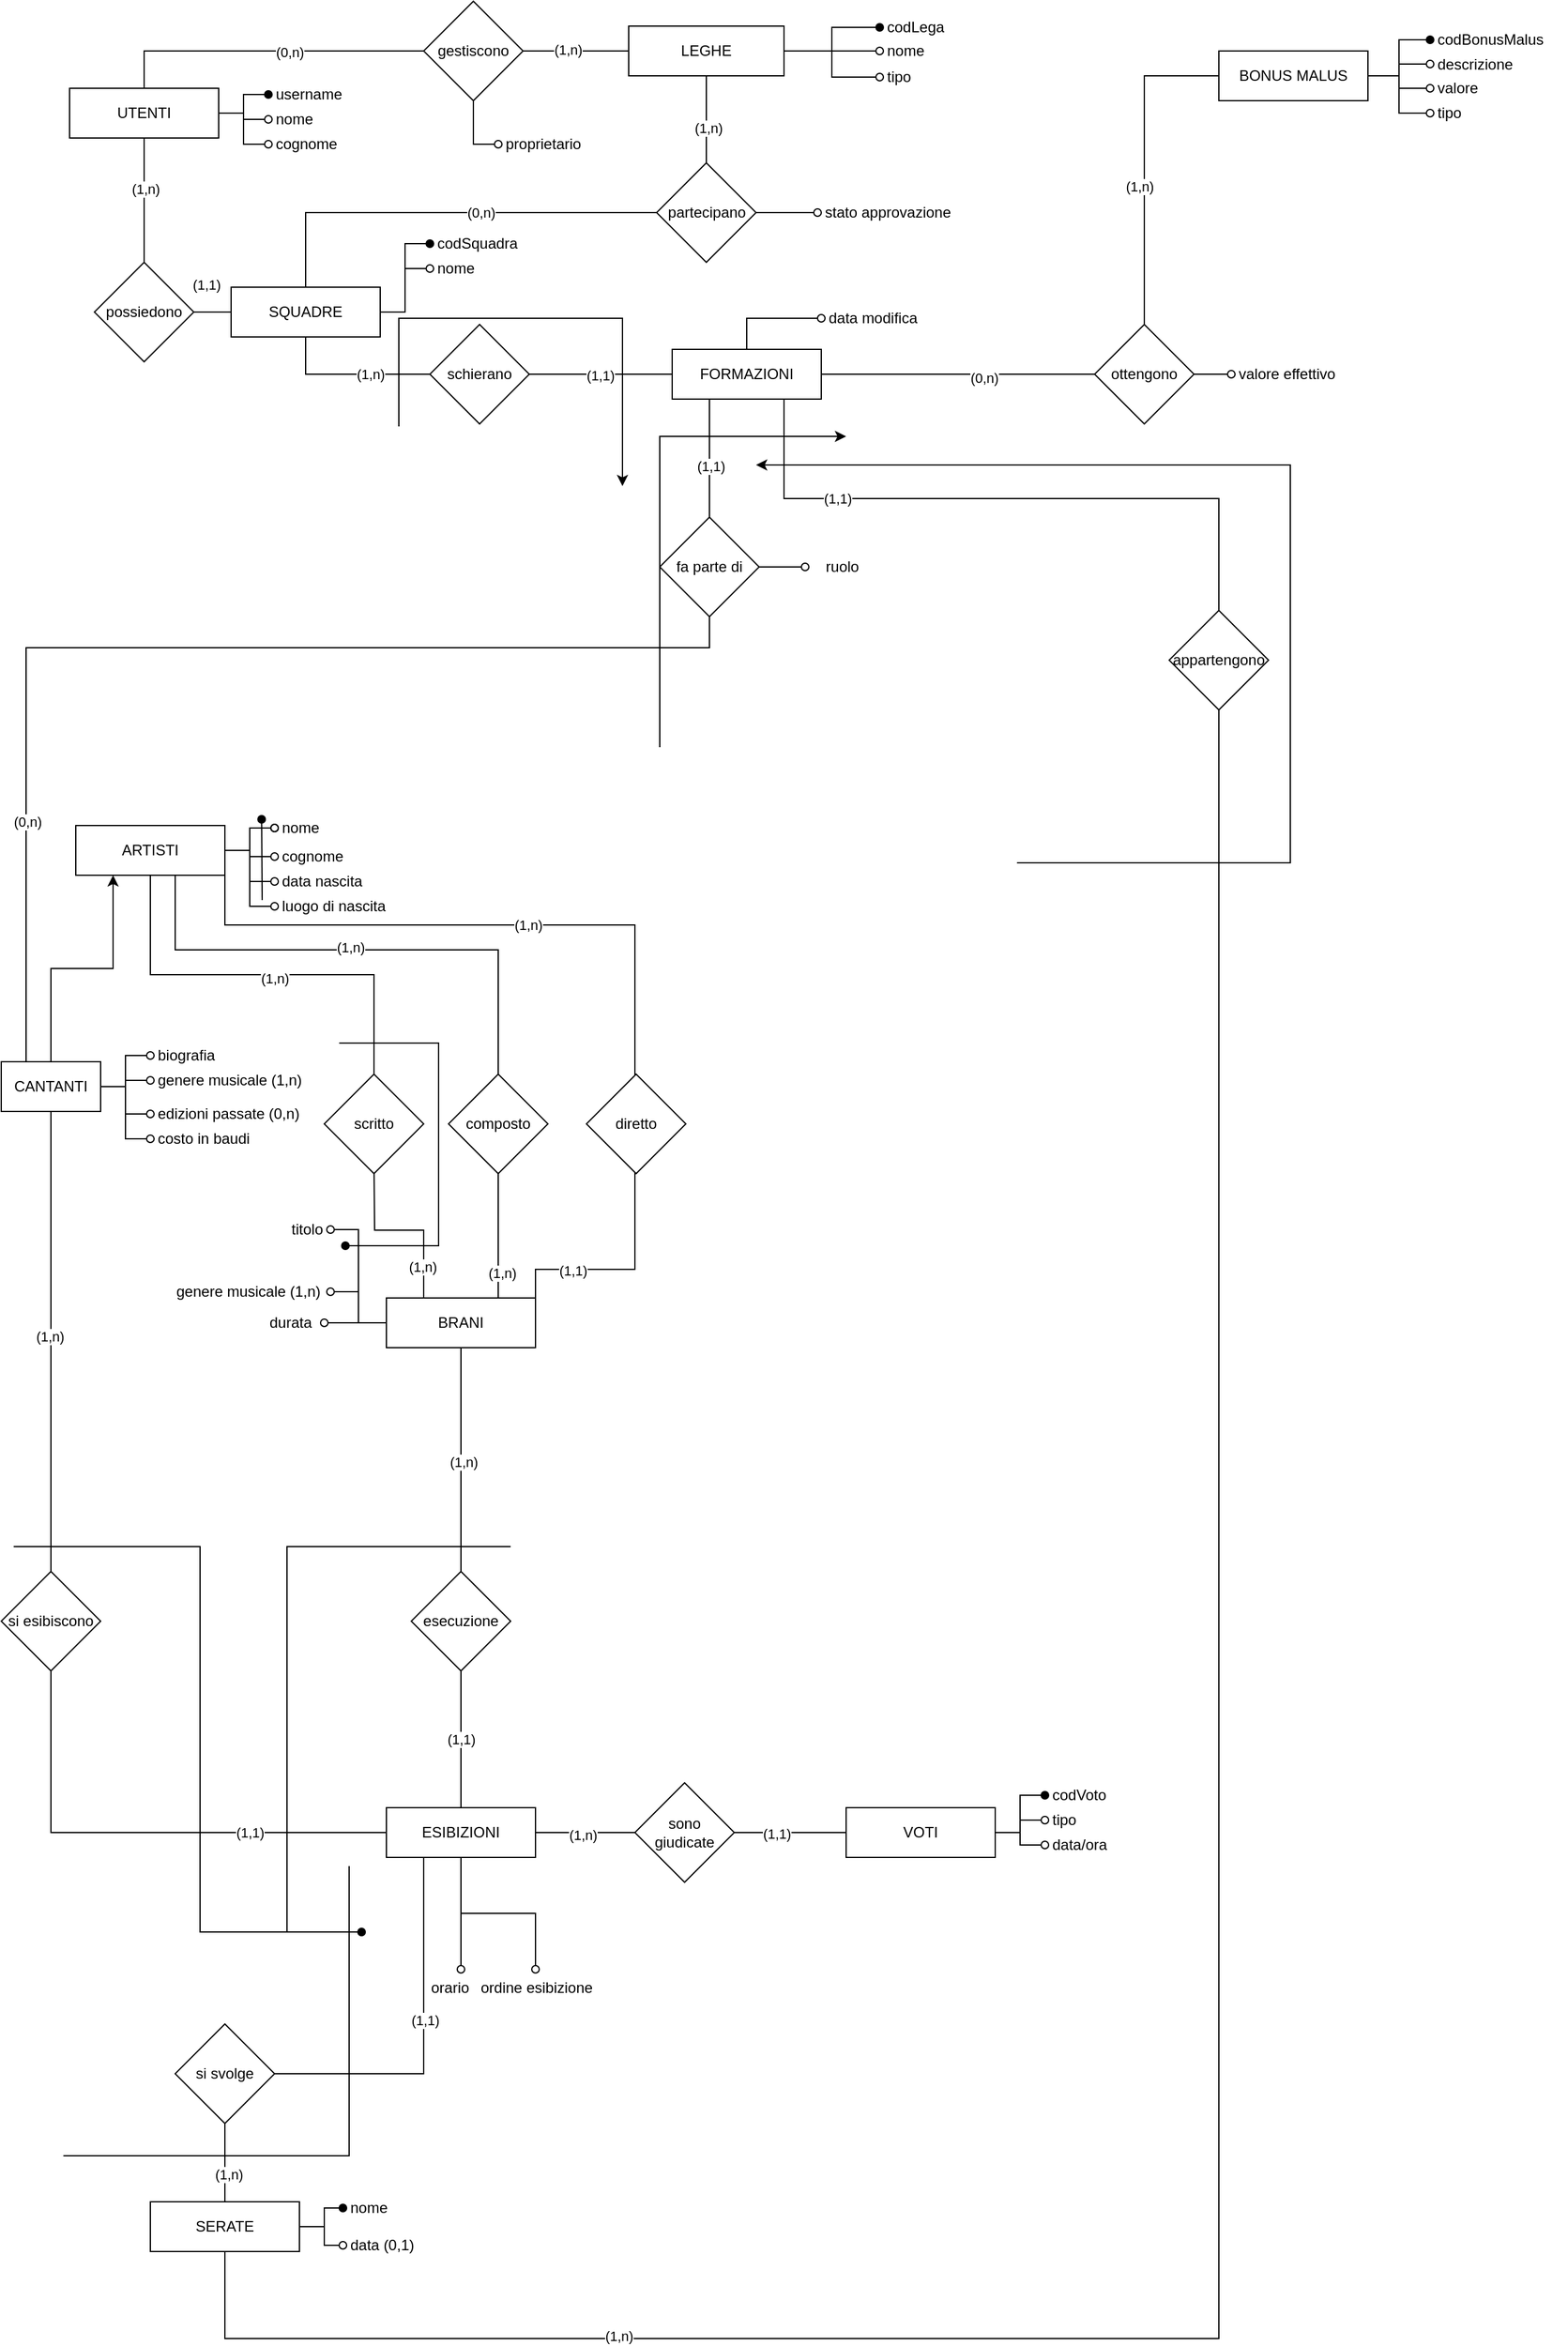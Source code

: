 <mxfile version="26.0.16" pages="2">
  <diagram id="_KvNBjtN0LgoV4jBBkdm" name="festival_sanremo_v2">
    <mxGraphModel dx="1456" dy="1554" grid="1" gridSize="10" guides="1" tooltips="1" connect="1" arrows="1" fold="1" page="1" pageScale="1" pageWidth="1169" pageHeight="827" math="0" shadow="0">
      <root>
        <mxCell id="0" />
        <mxCell id="1" parent="0" />
        <mxCell id="FfVXFCaMh1slwa6Uivpq-3" value="ARTISTI" style="rounded=0;whiteSpace=wrap;html=1;" parent="1" vertex="1">
          <mxGeometry x="120" y="-137" width="120" height="40" as="geometry" />
        </mxCell>
        <mxCell id="prDqPZr-P2w_M1zw6b7I-8" style="edgeStyle=orthogonalEdgeStyle;rounded=0;orthogonalLoop=1;jettySize=auto;html=1;exitX=1;exitY=0.5;exitDx=0;exitDy=0;endArrow=oval;endFill=0;" parent="1" source="FfVXFCaMh1slwa6Uivpq-3" target="FfVXFCaMh1slwa6Uivpq-5" edge="1">
          <mxGeometry relative="1" as="geometry" />
        </mxCell>
        <mxCell id="prDqPZr-P2w_M1zw6b7I-26" style="edgeStyle=orthogonalEdgeStyle;rounded=0;orthogonalLoop=1;jettySize=auto;html=1;exitX=1;exitY=0.5;exitDx=0;exitDy=0;endArrow=oval;endFill=0;" parent="1" source="FfVXFCaMh1slwa6Uivpq-3" target="FfVXFCaMh1slwa6Uivpq-7" edge="1">
          <mxGeometry relative="1" as="geometry" />
        </mxCell>
        <mxCell id="FfVXFCaMh1slwa6Uivpq-7" value="cognome" style="text;html=1;align=left;verticalAlign=middle;whiteSpace=wrap;rounded=0;spacingLeft=4;" parent="1" vertex="1">
          <mxGeometry x="280" y="-127" width="70" height="30" as="geometry" />
        </mxCell>
        <mxCell id="prDqPZr-P2w_M1zw6b7I-18" style="edgeStyle=orthogonalEdgeStyle;rounded=0;orthogonalLoop=1;jettySize=auto;html=1;exitX=1;exitY=0.5;exitDx=0;exitDy=0;endArrow=oval;endFill=0;" parent="1" source="prDqPZr-P2w_M1zw6b7I-15" target="FfVXFCaMh1slwa6Uivpq-9" edge="1">
          <mxGeometry relative="1" as="geometry" />
        </mxCell>
        <mxCell id="FfVXFCaMh1slwa6Uivpq-9" value="genere musicale (1,n)" style="text;html=1;align=left;verticalAlign=middle;whiteSpace=wrap;rounded=0;spacingLeft=4;" parent="1" vertex="1">
          <mxGeometry x="180" y="53" width="140" height="30" as="geometry" />
        </mxCell>
        <mxCell id="prDqPZr-P2w_M1zw6b7I-19" style="edgeStyle=orthogonalEdgeStyle;rounded=0;orthogonalLoop=1;jettySize=auto;html=1;exitX=1;exitY=0.5;exitDx=0;exitDy=0;endArrow=oval;endFill=0;" parent="1" source="prDqPZr-P2w_M1zw6b7I-15" target="FfVXFCaMh1slwa6Uivpq-11" edge="1">
          <mxGeometry relative="1" as="geometry" />
        </mxCell>
        <mxCell id="FfVXFCaMh1slwa6Uivpq-11" value="biografia" style="text;html=1;align=left;verticalAlign=middle;whiteSpace=wrap;rounded=0;spacingLeft=4;" parent="1" vertex="1">
          <mxGeometry x="180" y="33" width="60" height="30" as="geometry" />
        </mxCell>
        <mxCell id="prDqPZr-P2w_M1zw6b7I-14" style="edgeStyle=orthogonalEdgeStyle;rounded=0;orthogonalLoop=1;jettySize=auto;html=1;exitX=1;exitY=0.5;exitDx=0;exitDy=0;entryX=0;entryY=0.5;entryDx=0;entryDy=0;align=left;spacingLeft=4;endArrow=oval;endFill=0;" parent="1" source="FfVXFCaMh1slwa6Uivpq-3" target="FfVXFCaMh1slwa6Uivpq-13" edge="1">
          <mxGeometry relative="1" as="geometry" />
        </mxCell>
        <mxCell id="FfVXFCaMh1slwa6Uivpq-13" value="luogo di nascita" style="text;html=1;align=left;verticalAlign=middle;whiteSpace=wrap;rounded=0;spacingLeft=4;" parent="1" vertex="1">
          <mxGeometry x="280" y="-87" width="110" height="30" as="geometry" />
        </mxCell>
        <mxCell id="prDqPZr-P2w_M1zw6b7I-17" style="edgeStyle=orthogonalEdgeStyle;rounded=0;orthogonalLoop=1;jettySize=auto;html=1;exitX=1;exitY=0.5;exitDx=0;exitDy=0;endArrow=oval;endFill=0;entryX=0;entryY=0.5;entryDx=0;entryDy=0;" parent="1" source="prDqPZr-P2w_M1zw6b7I-15" target="FfVXFCaMh1slwa6Uivpq-15" edge="1">
          <mxGeometry relative="1" as="geometry" />
        </mxCell>
        <mxCell id="FfVXFCaMh1slwa6Uivpq-15" value="edizioni passate (0,n)" style="text;html=1;align=left;verticalAlign=middle;whiteSpace=wrap;rounded=0;spacingLeft=4;" parent="1" vertex="1">
          <mxGeometry x="180" y="80" width="160" height="30" as="geometry" />
        </mxCell>
        <mxCell id="prDqPZr-P2w_M1zw6b7I-13" style="edgeStyle=orthogonalEdgeStyle;rounded=0;orthogonalLoop=1;jettySize=auto;html=1;exitX=1;exitY=0.5;exitDx=0;exitDy=0;endArrow=oval;endFill=0;entryX=0;entryY=0.5;entryDx=0;entryDy=0;" parent="1" source="FfVXFCaMh1slwa6Uivpq-3" target="FfVXFCaMh1slwa6Uivpq-17" edge="1">
          <mxGeometry relative="1" as="geometry" />
        </mxCell>
        <mxCell id="FfVXFCaMh1slwa6Uivpq-17" value="data nascita" style="text;html=1;align=left;verticalAlign=middle;whiteSpace=wrap;rounded=0;spacingLeft=4;" parent="1" vertex="1">
          <mxGeometry x="280" y="-107" width="90" height="30" as="geometry" />
        </mxCell>
        <mxCell id="FfVXFCaMh1slwa6Uivpq-18" style="edgeStyle=orthogonalEdgeStyle;rounded=0;orthogonalLoop=1;jettySize=auto;html=1;endArrow=none;startFill=0;" parent="1" source="FfVXFCaMh1slwa6Uivpq-22" target="FfVXFCaMh1slwa6Uivpq-35" edge="1">
          <mxGeometry relative="1" as="geometry" />
        </mxCell>
        <mxCell id="FfVXFCaMh1slwa6Uivpq-19" value="(1,n)" style="edgeLabel;html=1;align=center;verticalAlign=middle;resizable=0;points=[];" parent="FfVXFCaMh1slwa6Uivpq-18" vertex="1" connectable="0">
          <mxGeometry x="0.015" y="2" relative="1" as="geometry">
            <mxPoint as="offset" />
          </mxGeometry>
        </mxCell>
        <mxCell id="prDqPZr-P2w_M1zw6b7I-30" style="edgeStyle=orthogonalEdgeStyle;rounded=0;orthogonalLoop=1;jettySize=auto;html=1;entryX=0.5;entryY=1;entryDx=0;entryDy=0;endArrow=none;startFill=0;exitX=0.25;exitY=0;exitDx=0;exitDy=0;" parent="1" source="FfVXFCaMh1slwa6Uivpq-22" edge="1">
          <mxGeometry relative="1" as="geometry">
            <mxPoint x="430" y="233" as="sourcePoint" />
            <mxPoint x="360" y="133" as="targetPoint" />
          </mxGeometry>
        </mxCell>
        <mxCell id="prDqPZr-P2w_M1zw6b7I-46" value="(1,n)" style="edgeLabel;html=1;align=center;verticalAlign=middle;resizable=0;points=[];" parent="prDqPZr-P2w_M1zw6b7I-30" vertex="1" connectable="0">
          <mxGeometry x="-0.66" y="1" relative="1" as="geometry">
            <mxPoint as="offset" />
          </mxGeometry>
        </mxCell>
        <mxCell id="FfVXFCaMh1slwa6Uivpq-22" value="BRANI" style="rounded=0;whiteSpace=wrap;html=1;" parent="1" vertex="1">
          <mxGeometry x="370" y="243" width="120" height="40" as="geometry" />
        </mxCell>
        <mxCell id="FfVXFCaMh1slwa6Uivpq-23" style="edgeStyle=orthogonalEdgeStyle;rounded=0;orthogonalLoop=1;jettySize=auto;html=1;exitX=0;exitY=0.5;exitDx=0;exitDy=0;endArrow=oval;endFill=0;startFill=0;entryX=1;entryY=0.5;entryDx=0;entryDy=0;" parent="1" source="FfVXFCaMh1slwa6Uivpq-22" target="FfVXFCaMh1slwa6Uivpq-24" edge="1">
          <mxGeometry relative="1" as="geometry" />
        </mxCell>
        <mxCell id="FfVXFCaMh1slwa6Uivpq-24" value="titolo" style="text;html=1;align=right;verticalAlign=middle;whiteSpace=wrap;rounded=0;spacingLeft=4;spacingRight=4;" parent="1" vertex="1">
          <mxGeometry x="265" y="173" width="60" height="30" as="geometry" />
        </mxCell>
        <mxCell id="FfVXFCaMh1slwa6Uivpq-25" style="edgeStyle=orthogonalEdgeStyle;rounded=0;orthogonalLoop=1;jettySize=auto;html=1;exitX=0;exitY=0.5;exitDx=0;exitDy=0;endArrow=oval;endFill=0;entryX=1;entryY=0.5;entryDx=0;entryDy=0;" parent="1" source="FfVXFCaMh1slwa6Uivpq-22" target="FfVXFCaMh1slwa6Uivpq-26" edge="1">
          <mxGeometry relative="1" as="geometry" />
        </mxCell>
        <mxCell id="FfVXFCaMh1slwa6Uivpq-26" value="durata" style="text;html=1;align=left;verticalAlign=middle;whiteSpace=wrap;rounded=0;spacingLeft=4;" parent="1" vertex="1">
          <mxGeometry x="270" y="248" width="50" height="30" as="geometry" />
        </mxCell>
        <mxCell id="FfVXFCaMh1slwa6Uivpq-27" style="edgeStyle=orthogonalEdgeStyle;rounded=0;orthogonalLoop=1;jettySize=auto;html=1;exitX=0;exitY=0.5;exitDx=0;exitDy=0;entryX=1;entryY=0.5;entryDx=0;entryDy=0;endArrow=oval;endFill=0;" parent="1" source="FfVXFCaMh1slwa6Uivpq-22" target="FfVXFCaMh1slwa6Uivpq-28" edge="1">
          <mxGeometry relative="1" as="geometry" />
        </mxCell>
        <mxCell id="FfVXFCaMh1slwa6Uivpq-28" value="genere musicale (1,n)" style="text;html=1;align=left;verticalAlign=middle;whiteSpace=wrap;rounded=0;spacingLeft=4;" parent="1" vertex="1">
          <mxGeometry x="195" y="223" width="130" height="30" as="geometry" />
        </mxCell>
        <mxCell id="FfVXFCaMh1slwa6Uivpq-29" style="edgeStyle=orthogonalEdgeStyle;rounded=0;orthogonalLoop=1;jettySize=auto;html=1;entryX=0;entryY=0.5;entryDx=0;entryDy=0;endArrow=none;startFill=0;" parent="1" source="FfVXFCaMh1slwa6Uivpq-32" target="FfVXFCaMh1slwa6Uivpq-42" edge="1">
          <mxGeometry relative="1" as="geometry" />
        </mxCell>
        <mxCell id="FfVXFCaMh1slwa6Uivpq-30" value="(1,n)" style="edgeLabel;html=1;align=center;verticalAlign=middle;resizable=0;points=[];" parent="FfVXFCaMh1slwa6Uivpq-29" vertex="1" connectable="0">
          <mxGeometry x="-0.061" y="-2" relative="1" as="geometry">
            <mxPoint as="offset" />
          </mxGeometry>
        </mxCell>
        <mxCell id="FfVXFCaMh1slwa6Uivpq-32" value="ESIBIZIONI" style="rounded=0;whiteSpace=wrap;html=1;" parent="1" vertex="1">
          <mxGeometry x="370" y="653" width="120" height="40" as="geometry" />
        </mxCell>
        <mxCell id="FfVXFCaMh1slwa6Uivpq-33" style="edgeStyle=orthogonalEdgeStyle;rounded=0;orthogonalLoop=1;jettySize=auto;html=1;exitX=0.5;exitY=1;exitDx=0;exitDy=0;entryX=0.5;entryY=0;entryDx=0;entryDy=0;endArrow=none;startFill=0;" parent="1" source="FfVXFCaMh1slwa6Uivpq-35" target="FfVXFCaMh1slwa6Uivpq-32" edge="1">
          <mxGeometry relative="1" as="geometry" />
        </mxCell>
        <mxCell id="2gdoB9V7-eAWrZrWWVSR-40" value="(1,1)" style="edgeLabel;html=1;align=center;verticalAlign=middle;resizable=0;points=[];" vertex="1" connectable="0" parent="FfVXFCaMh1slwa6Uivpq-33">
          <mxGeometry x="-0.013" y="-2" relative="1" as="geometry">
            <mxPoint x="2" as="offset" />
          </mxGeometry>
        </mxCell>
        <mxCell id="FfVXFCaMh1slwa6Uivpq-35" value="esecuzione" style="rhombus;whiteSpace=wrap;html=1;" parent="1" vertex="1">
          <mxGeometry x="390" y="463" width="80" height="80" as="geometry" />
        </mxCell>
        <mxCell id="FfVXFCaMh1slwa6Uivpq-36" style="edgeStyle=orthogonalEdgeStyle;rounded=0;orthogonalLoop=1;jettySize=auto;html=1;exitX=0.5;exitY=1;exitDx=0;exitDy=0;entryX=0;entryY=0.5;entryDx=0;entryDy=0;endArrow=none;startFill=0;" parent="1" source="FfVXFCaMh1slwa6Uivpq-38" target="FfVXFCaMh1slwa6Uivpq-32" edge="1">
          <mxGeometry relative="1" as="geometry" />
        </mxCell>
        <mxCell id="FfVXFCaMh1slwa6Uivpq-37" value="(1,1)" style="edgeLabel;html=1;align=center;verticalAlign=middle;resizable=0;points=[];" parent="FfVXFCaMh1slwa6Uivpq-36" vertex="1" connectable="0">
          <mxGeometry x="0.505" y="-2" relative="1" as="geometry">
            <mxPoint x="-11" y="-2" as="offset" />
          </mxGeometry>
        </mxCell>
        <mxCell id="prDqPZr-P2w_M1zw6b7I-20" style="edgeStyle=orthogonalEdgeStyle;rounded=0;orthogonalLoop=1;jettySize=auto;html=1;entryX=0.5;entryY=1;entryDx=0;entryDy=0;endArrow=none;startFill=0;" parent="1" source="FfVXFCaMh1slwa6Uivpq-38" target="prDqPZr-P2w_M1zw6b7I-15" edge="1">
          <mxGeometry relative="1" as="geometry" />
        </mxCell>
        <mxCell id="prDqPZr-P2w_M1zw6b7I-47" value="(1,n)" style="edgeLabel;html=1;align=center;verticalAlign=middle;resizable=0;points=[];" parent="prDqPZr-P2w_M1zw6b7I-20" vertex="1" connectable="0">
          <mxGeometry x="0.024" y="1" relative="1" as="geometry">
            <mxPoint as="offset" />
          </mxGeometry>
        </mxCell>
        <mxCell id="FfVXFCaMh1slwa6Uivpq-38" value="si esibiscono" style="rhombus;whiteSpace=wrap;html=1;" parent="1" vertex="1">
          <mxGeometry x="60" y="463" width="80" height="80" as="geometry" />
        </mxCell>
        <mxCell id="FfVXFCaMh1slwa6Uivpq-39" value="" style="endArrow=oval;html=1;rounded=0;endFill=1;" parent="1" edge="1">
          <mxGeometry width="50" height="50" relative="1" as="geometry">
            <mxPoint x="270" y="-77" as="sourcePoint" />
            <mxPoint x="269.58" y="-142" as="targetPoint" />
          </mxGeometry>
        </mxCell>
        <mxCell id="FfVXFCaMh1slwa6Uivpq-40" style="edgeStyle=orthogonalEdgeStyle;rounded=0;orthogonalLoop=1;jettySize=auto;html=1;entryX=0;entryY=0.5;entryDx=0;entryDy=0;endArrow=none;startFill=0;" parent="1" source="FfVXFCaMh1slwa6Uivpq-42" target="FfVXFCaMh1slwa6Uivpq-43" edge="1">
          <mxGeometry relative="1" as="geometry" />
        </mxCell>
        <mxCell id="FfVXFCaMh1slwa6Uivpq-41" value="(1,1)" style="edgeLabel;html=1;align=center;verticalAlign=middle;resizable=0;points=[];" parent="FfVXFCaMh1slwa6Uivpq-40" vertex="1" connectable="0">
          <mxGeometry x="-0.242" y="-1" relative="1" as="geometry">
            <mxPoint as="offset" />
          </mxGeometry>
        </mxCell>
        <mxCell id="FfVXFCaMh1slwa6Uivpq-42" value="sono&lt;div&gt;giudicate&lt;/div&gt;" style="rhombus;whiteSpace=wrap;html=1;" parent="1" vertex="1">
          <mxGeometry x="570" y="633" width="80" height="80" as="geometry" />
        </mxCell>
        <mxCell id="FfVXFCaMh1slwa6Uivpq-43" value="VOTI" style="rounded=0;whiteSpace=wrap;html=1;" parent="1" vertex="1">
          <mxGeometry x="740" y="653" width="120" height="40" as="geometry" />
        </mxCell>
        <mxCell id="FfVXFCaMh1slwa6Uivpq-44" style="edgeStyle=orthogonalEdgeStyle;rounded=0;orthogonalLoop=1;jettySize=auto;html=1;endArrow=oval;endFill=1;exitX=1;exitY=0.5;exitDx=0;exitDy=0;" parent="1" source="FfVXFCaMh1slwa6Uivpq-43" target="FfVXFCaMh1slwa6Uivpq-45" edge="1">
          <mxGeometry relative="1" as="geometry" />
        </mxCell>
        <mxCell id="FfVXFCaMh1slwa6Uivpq-45" value="codVoto" style="text;html=1;align=left;verticalAlign=middle;whiteSpace=wrap;rounded=0;spacingLeft=4;" parent="1" vertex="1">
          <mxGeometry x="900" y="633" width="60" height="20" as="geometry" />
        </mxCell>
        <mxCell id="FfVXFCaMh1slwa6Uivpq-48" style="edgeStyle=orthogonalEdgeStyle;rounded=0;orthogonalLoop=1;jettySize=auto;html=1;exitX=1;exitY=0.5;exitDx=0;exitDy=0;entryX=0;entryY=0.5;entryDx=0;entryDy=0;endArrow=oval;endFill=0;" parent="1" source="FfVXFCaMh1slwa6Uivpq-43" target="FfVXFCaMh1slwa6Uivpq-49" edge="1">
          <mxGeometry relative="1" as="geometry" />
        </mxCell>
        <mxCell id="FfVXFCaMh1slwa6Uivpq-49" value="tipo" style="text;html=1;align=left;verticalAlign=middle;whiteSpace=wrap;rounded=0;spacingLeft=4;" parent="1" vertex="1">
          <mxGeometry x="900" y="653" width="60" height="20" as="geometry" />
        </mxCell>
        <mxCell id="FfVXFCaMh1slwa6Uivpq-50" style="edgeStyle=orthogonalEdgeStyle;rounded=0;orthogonalLoop=1;jettySize=auto;html=1;exitX=1;exitY=0.5;exitDx=0;exitDy=0;endArrow=oval;endFill=0;entryX=0;entryY=0.5;entryDx=0;entryDy=0;" parent="1" source="FfVXFCaMh1slwa6Uivpq-43" target="FfVXFCaMh1slwa6Uivpq-51" edge="1">
          <mxGeometry relative="1" as="geometry" />
        </mxCell>
        <mxCell id="FfVXFCaMh1slwa6Uivpq-51" value="data/ora" style="text;html=1;align=left;verticalAlign=middle;whiteSpace=wrap;rounded=0;spacingLeft=4;" parent="1" vertex="1">
          <mxGeometry x="900" y="673" width="60" height="20" as="geometry" />
        </mxCell>
        <mxCell id="FfVXFCaMh1slwa6Uivpq-55" style="edgeStyle=orthogonalEdgeStyle;rounded=0;orthogonalLoop=1;jettySize=auto;html=1;exitX=0.5;exitY=1;exitDx=0;exitDy=0;endArrow=oval;endFill=0;" parent="1" source="FfVXFCaMh1slwa6Uivpq-32" target="FfVXFCaMh1slwa6Uivpq-56" edge="1">
          <mxGeometry relative="1" as="geometry" />
        </mxCell>
        <mxCell id="FfVXFCaMh1slwa6Uivpq-56" value="ordine esibizione" style="text;html=1;align=left;verticalAlign=middle;whiteSpace=wrap;rounded=0;spacingLeft=4;" parent="1" vertex="1">
          <mxGeometry x="440" y="783" width="100" height="30" as="geometry" />
        </mxCell>
        <mxCell id="FfVXFCaMh1slwa6Uivpq-57" style="edgeStyle=orthogonalEdgeStyle;rounded=0;orthogonalLoop=1;jettySize=auto;html=1;endArrow=oval;endFill=0;" parent="1" source="FfVXFCaMh1slwa6Uivpq-32" target="FfVXFCaMh1slwa6Uivpq-58" edge="1">
          <mxGeometry relative="1" as="geometry" />
        </mxCell>
        <mxCell id="FfVXFCaMh1slwa6Uivpq-58" value="orario" style="text;html=1;align=left;verticalAlign=middle;whiteSpace=wrap;rounded=0;spacingLeft=4;" parent="1" vertex="1">
          <mxGeometry x="400" y="783" width="60" height="30" as="geometry" />
        </mxCell>
        <mxCell id="FfVXFCaMh1slwa6Uivpq-59" value="" style="endArrow=oval;html=1;rounded=0;endFill=1;" parent="1" edge="1">
          <mxGeometry width="50" height="50" relative="1" as="geometry">
            <mxPoint x="70" y="443" as="sourcePoint" />
            <mxPoint x="350" y="753" as="targetPoint" />
            <Array as="points">
              <mxPoint x="220" y="443" />
              <mxPoint x="220" y="753" />
            </Array>
          </mxGeometry>
        </mxCell>
        <mxCell id="FfVXFCaMh1slwa6Uivpq-60" value="" style="endArrow=none;html=1;rounded=0;startFill=0;" parent="1" edge="1">
          <mxGeometry width="50" height="50" relative="1" as="geometry">
            <mxPoint x="470" y="443" as="sourcePoint" />
            <mxPoint x="350" y="753" as="targetPoint" />
            <Array as="points">
              <mxPoint x="290" y="443" />
              <mxPoint x="290" y="753" />
            </Array>
          </mxGeometry>
        </mxCell>
        <mxCell id="x2zab3pYVwAR0wrfxQrk-1" style="edgeStyle=orthogonalEdgeStyle;rounded=0;orthogonalLoop=1;jettySize=auto;html=1;exitX=0.5;exitY=1;exitDx=0;exitDy=0;entryX=0.5;entryY=0;entryDx=0;entryDy=0;endArrow=none;startFill=0;" parent="1" source="x2zab3pYVwAR0wrfxQrk-3" target="x2zab3pYVwAR0wrfxQrk-15" edge="1">
          <mxGeometry relative="1" as="geometry" />
        </mxCell>
        <mxCell id="x2zab3pYVwAR0wrfxQrk-2" value="(1,n)" style="edgeLabel;html=1;align=center;verticalAlign=middle;resizable=0;points=[];" parent="x2zab3pYVwAR0wrfxQrk-1" vertex="1" connectable="0">
          <mxGeometry x="-0.185" y="1" relative="1" as="geometry">
            <mxPoint as="offset" />
          </mxGeometry>
        </mxCell>
        <mxCell id="mLG4oxGB4V9aVwgX2wfx-12" style="edgeStyle=orthogonalEdgeStyle;rounded=0;orthogonalLoop=1;jettySize=auto;html=1;exitX=0.5;exitY=0;exitDx=0;exitDy=0;entryX=0;entryY=0.5;entryDx=0;entryDy=0;endArrow=none;startFill=0;" parent="1" source="x2zab3pYVwAR0wrfxQrk-3" target="mLG4oxGB4V9aVwgX2wfx-10" edge="1">
          <mxGeometry relative="1" as="geometry" />
        </mxCell>
        <mxCell id="mLG4oxGB4V9aVwgX2wfx-32" value="(0,n)" style="edgeLabel;html=1;align=center;verticalAlign=middle;resizable=0;points=[];" parent="mLG4oxGB4V9aVwgX2wfx-12" vertex="1" connectable="0">
          <mxGeometry x="0.151" y="-1" relative="1" as="geometry">
            <mxPoint as="offset" />
          </mxGeometry>
        </mxCell>
        <mxCell id="x2zab3pYVwAR0wrfxQrk-3" value="UTENTI" style="rounded=0;whiteSpace=wrap;html=1;" parent="1" vertex="1">
          <mxGeometry x="115" y="-730" width="120" height="40" as="geometry" />
        </mxCell>
        <mxCell id="x2zab3pYVwAR0wrfxQrk-4" style="edgeStyle=orthogonalEdgeStyle;rounded=0;orthogonalLoop=1;jettySize=auto;html=1;exitX=1;exitY=0.5;exitDx=0;exitDy=0;endArrow=oval;endFill=1;entryX=0;entryY=0.5;entryDx=0;entryDy=0;" parent="1" source="x2zab3pYVwAR0wrfxQrk-3" target="x2zab3pYVwAR0wrfxQrk-5" edge="1">
          <mxGeometry relative="1" as="geometry" />
        </mxCell>
        <mxCell id="x2zab3pYVwAR0wrfxQrk-5" value="username" style="text;html=1;align=left;verticalAlign=middle;whiteSpace=wrap;rounded=0;spacingLeft=4;" parent="1" vertex="1">
          <mxGeometry x="275" y="-740" width="60" height="30" as="geometry" />
        </mxCell>
        <mxCell id="x2zab3pYVwAR0wrfxQrk-6" style="edgeStyle=orthogonalEdgeStyle;rounded=0;orthogonalLoop=1;jettySize=auto;html=1;exitX=1;exitY=0.5;exitDx=0;exitDy=0;endArrow=oval;endFill=0;" parent="1" source="x2zab3pYVwAR0wrfxQrk-3" target="x2zab3pYVwAR0wrfxQrk-7" edge="1">
          <mxGeometry relative="1" as="geometry" />
        </mxCell>
        <mxCell id="x2zab3pYVwAR0wrfxQrk-7" value="nome" style="text;html=1;align=left;verticalAlign=middle;whiteSpace=wrap;rounded=0;spacingLeft=4;" parent="1" vertex="1">
          <mxGeometry x="275" y="-720" width="60" height="30" as="geometry" />
        </mxCell>
        <mxCell id="x2zab3pYVwAR0wrfxQrk-8" style="edgeStyle=orthogonalEdgeStyle;rounded=0;orthogonalLoop=1;jettySize=auto;html=1;entryX=0;entryY=0.5;entryDx=0;entryDy=0;exitX=1;exitY=0.5;exitDx=0;exitDy=0;endArrow=oval;endFill=0;" parent="1" source="x2zab3pYVwAR0wrfxQrk-3" target="x2zab3pYVwAR0wrfxQrk-9" edge="1">
          <mxGeometry relative="1" as="geometry">
            <mxPoint x="235" y="-700" as="sourcePoint" />
          </mxGeometry>
        </mxCell>
        <mxCell id="x2zab3pYVwAR0wrfxQrk-9" value="cognome" style="text;html=1;align=left;verticalAlign=middle;whiteSpace=wrap;rounded=0;spacingLeft=4;" parent="1" vertex="1">
          <mxGeometry x="275" y="-700" width="60" height="30" as="geometry" />
        </mxCell>
        <mxCell id="prDqPZr-P2w_M1zw6b7I-51" style="edgeStyle=orthogonalEdgeStyle;rounded=0;orthogonalLoop=1;jettySize=auto;html=1;exitX=0.5;exitY=1;exitDx=0;exitDy=0;entryX=0;entryY=0.5;entryDx=0;entryDy=0;endArrow=none;startFill=0;" parent="1" source="x2zab3pYVwAR0wrfxQrk-12" target="prDqPZr-P2w_M1zw6b7I-50" edge="1">
          <mxGeometry relative="1" as="geometry" />
        </mxCell>
        <mxCell id="prDqPZr-P2w_M1zw6b7I-52" value="(1,n)" style="edgeLabel;html=1;align=center;verticalAlign=middle;resizable=0;points=[];" parent="prDqPZr-P2w_M1zw6b7I-51" vertex="1" connectable="0">
          <mxGeometry x="0.263" relative="1" as="geometry">
            <mxPoint as="offset" />
          </mxGeometry>
        </mxCell>
        <mxCell id="x2zab3pYVwAR0wrfxQrk-12" value="SQUADRE" style="rounded=0;whiteSpace=wrap;html=1;" parent="1" vertex="1">
          <mxGeometry x="245" y="-570" width="120" height="40" as="geometry" />
        </mxCell>
        <mxCell id="x2zab3pYVwAR0wrfxQrk-13" style="edgeStyle=orthogonalEdgeStyle;rounded=0;orthogonalLoop=1;jettySize=auto;html=1;endArrow=none;startFill=0;" parent="1" source="x2zab3pYVwAR0wrfxQrk-15" target="x2zab3pYVwAR0wrfxQrk-12" edge="1">
          <mxGeometry relative="1" as="geometry" />
        </mxCell>
        <mxCell id="x2zab3pYVwAR0wrfxQrk-14" value="(1,1)" style="edgeLabel;html=1;align=center;verticalAlign=middle;resizable=0;points=[];" parent="x2zab3pYVwAR0wrfxQrk-13" vertex="1" connectable="0">
          <mxGeometry x="0.168" y="1" relative="1" as="geometry">
            <mxPoint x="-1" y="-23" as="offset" />
          </mxGeometry>
        </mxCell>
        <mxCell id="x2zab3pYVwAR0wrfxQrk-15" value="possiedono" style="rhombus;whiteSpace=wrap;html=1;" parent="1" vertex="1">
          <mxGeometry x="135" y="-590" width="80" height="80" as="geometry" />
        </mxCell>
        <mxCell id="x2zab3pYVwAR0wrfxQrk-16" style="edgeStyle=orthogonalEdgeStyle;rounded=0;orthogonalLoop=1;jettySize=auto;html=1;endArrow=oval;endFill=0;exitX=1;exitY=0.5;exitDx=0;exitDy=0;entryX=0;entryY=0.5;entryDx=0;entryDy=0;" parent="1" source="x2zab3pYVwAR0wrfxQrk-12" target="x2zab3pYVwAR0wrfxQrk-17" edge="1">
          <mxGeometry relative="1" as="geometry" />
        </mxCell>
        <mxCell id="x2zab3pYVwAR0wrfxQrk-17" value="nome" style="text;html=1;align=left;verticalAlign=middle;whiteSpace=wrap;rounded=0;spacingLeft=4;" parent="1" vertex="1">
          <mxGeometry x="405" y="-600" width="80" height="30" as="geometry" />
        </mxCell>
        <mxCell id="x2zab3pYVwAR0wrfxQrk-18" style="edgeStyle=orthogonalEdgeStyle;rounded=0;orthogonalLoop=1;jettySize=auto;html=1;exitX=1;exitY=0.5;exitDx=0;exitDy=0;endArrow=oval;endFill=1;entryX=0;entryY=0.5;entryDx=0;entryDy=0;" parent="1" source="x2zab3pYVwAR0wrfxQrk-12" target="x2zab3pYVwAR0wrfxQrk-19" edge="1">
          <mxGeometry relative="1" as="geometry" />
        </mxCell>
        <mxCell id="x2zab3pYVwAR0wrfxQrk-19" value="codSquadra" style="text;html=1;align=left;verticalAlign=middle;whiteSpace=wrap;rounded=0;spacingLeft=4;" parent="1" vertex="1">
          <mxGeometry x="405" y="-620" width="80" height="30" as="geometry" />
        </mxCell>
        <mxCell id="2gdoB9V7-eAWrZrWWVSR-19" style="edgeStyle=orthogonalEdgeStyle;rounded=0;orthogonalLoop=1;jettySize=auto;html=1;entryX=0;entryY=0.5;entryDx=0;entryDy=0;endArrow=none;startFill=0;" edge="1" parent="1" source="x2zab3pYVwAR0wrfxQrk-21" target="2gdoB9V7-eAWrZrWWVSR-16">
          <mxGeometry relative="1" as="geometry" />
        </mxCell>
        <mxCell id="2gdoB9V7-eAWrZrWWVSR-20" value="(0,n)" style="edgeLabel;html=1;align=center;verticalAlign=middle;resizable=0;points=[];" vertex="1" connectable="0" parent="2gdoB9V7-eAWrZrWWVSR-19">
          <mxGeometry x="0.188" y="-3" relative="1" as="geometry">
            <mxPoint as="offset" />
          </mxGeometry>
        </mxCell>
        <mxCell id="x2zab3pYVwAR0wrfxQrk-21" value="FORMAZIONI" style="rounded=0;whiteSpace=wrap;html=1;" parent="1" vertex="1">
          <mxGeometry x="600" y="-520" width="120" height="40" as="geometry" />
        </mxCell>
        <mxCell id="prDqPZr-P2w_M1zw6b7I-59" style="edgeStyle=orthogonalEdgeStyle;rounded=0;orthogonalLoop=1;jettySize=auto;html=1;endArrow=oval;endFill=0;entryX=0;entryY=0.5;entryDx=0;entryDy=0;" parent="1" source="x2zab3pYVwAR0wrfxQrk-21" target="x2zab3pYVwAR0wrfxQrk-29" edge="1">
          <mxGeometry relative="1" as="geometry" />
        </mxCell>
        <mxCell id="x2zab3pYVwAR0wrfxQrk-29" value="data modifica" style="text;html=1;align=left;verticalAlign=middle;whiteSpace=wrap;rounded=0;spacingLeft=4;" parent="1" vertex="1">
          <mxGeometry x="720" y="-560" width="90" height="30" as="geometry" />
        </mxCell>
        <mxCell id="2gdoB9V7-eAWrZrWWVSR-18" style="edgeStyle=orthogonalEdgeStyle;rounded=0;orthogonalLoop=1;jettySize=auto;html=1;entryX=0.5;entryY=0;entryDx=0;entryDy=0;endArrow=none;startFill=0;" edge="1" parent="1" source="prDqPZr-P2w_M1zw6b7I-1" target="2gdoB9V7-eAWrZrWWVSR-16">
          <mxGeometry relative="1" as="geometry">
            <mxPoint x="1000" y="-550" as="targetPoint" />
          </mxGeometry>
        </mxCell>
        <mxCell id="2gdoB9V7-eAWrZrWWVSR-21" value="(1,n)" style="edgeLabel;html=1;align=center;verticalAlign=middle;resizable=0;points=[];" vertex="1" connectable="0" parent="2gdoB9V7-eAWrZrWWVSR-18">
          <mxGeometry x="0.141" y="-4" relative="1" as="geometry">
            <mxPoint as="offset" />
          </mxGeometry>
        </mxCell>
        <mxCell id="prDqPZr-P2w_M1zw6b7I-1" value="BONUS MALUS" style="rounded=0;whiteSpace=wrap;html=1;" parent="1" vertex="1">
          <mxGeometry x="1040" y="-760" width="120" height="40" as="geometry" />
        </mxCell>
        <mxCell id="prDqPZr-P2w_M1zw6b7I-2" style="edgeStyle=orthogonalEdgeStyle;rounded=0;orthogonalLoop=1;jettySize=auto;html=1;exitX=1;exitY=0.5;exitDx=0;exitDy=0;endArrow=oval;endFill=1;entryX=0;entryY=0.5;entryDx=0;entryDy=0;" parent="1" source="prDqPZr-P2w_M1zw6b7I-1" target="prDqPZr-P2w_M1zw6b7I-3" edge="1">
          <mxGeometry relative="1" as="geometry" />
        </mxCell>
        <mxCell id="prDqPZr-P2w_M1zw6b7I-3" value="codBonusMalus" style="text;html=1;align=left;verticalAlign=middle;whiteSpace=wrap;rounded=0;spacingLeft=4;" parent="1" vertex="1">
          <mxGeometry x="1210" y="-784" width="110" height="30" as="geometry" />
        </mxCell>
        <mxCell id="prDqPZr-P2w_M1zw6b7I-4" style="edgeStyle=orthogonalEdgeStyle;rounded=0;orthogonalLoop=1;jettySize=auto;html=1;endArrow=oval;endFill=0;exitX=1;exitY=0.5;exitDx=0;exitDy=0;entryX=0;entryY=0.5;entryDx=0;entryDy=0;" parent="1" source="prDqPZr-P2w_M1zw6b7I-1" target="prDqPZr-P2w_M1zw6b7I-5" edge="1">
          <mxGeometry relative="1" as="geometry" />
        </mxCell>
        <mxCell id="prDqPZr-P2w_M1zw6b7I-5" value="valore" style="text;html=1;align=left;verticalAlign=middle;whiteSpace=wrap;rounded=0;spacingLeft=4;" parent="1" vertex="1">
          <mxGeometry x="1210" y="-745" width="60" height="30" as="geometry" />
        </mxCell>
        <mxCell id="prDqPZr-P2w_M1zw6b7I-6" style="edgeStyle=orthogonalEdgeStyle;rounded=0;orthogonalLoop=1;jettySize=auto;html=1;exitX=1;exitY=0.5;exitDx=0;exitDy=0;endArrow=oval;endFill=0;entryX=0;entryY=0.5;entryDx=0;entryDy=0;" parent="1" source="prDqPZr-P2w_M1zw6b7I-1" target="prDqPZr-P2w_M1zw6b7I-7" edge="1">
          <mxGeometry relative="1" as="geometry" />
        </mxCell>
        <mxCell id="prDqPZr-P2w_M1zw6b7I-7" value="descrizione" style="text;html=1;align=left;verticalAlign=middle;whiteSpace=wrap;rounded=0;spacingLeft=4;" parent="1" vertex="1">
          <mxGeometry x="1210" y="-764" width="90.5" height="29" as="geometry" />
        </mxCell>
        <mxCell id="prDqPZr-P2w_M1zw6b7I-16" style="edgeStyle=orthogonalEdgeStyle;rounded=0;orthogonalLoop=1;jettySize=auto;html=1;entryX=0.25;entryY=1;entryDx=0;entryDy=0;" parent="1" source="prDqPZr-P2w_M1zw6b7I-15" target="FfVXFCaMh1slwa6Uivpq-3" edge="1">
          <mxGeometry relative="1" as="geometry" />
        </mxCell>
        <mxCell id="2gdoB9V7-eAWrZrWWVSR-4" style="edgeStyle=orthogonalEdgeStyle;rounded=0;orthogonalLoop=1;jettySize=auto;html=1;exitX=0.25;exitY=0;exitDx=0;exitDy=0;entryX=0.5;entryY=1;entryDx=0;entryDy=0;endArrow=none;startFill=0;" edge="1" parent="1" source="prDqPZr-P2w_M1zw6b7I-15" target="2gdoB9V7-eAWrZrWWVSR-3">
          <mxGeometry relative="1" as="geometry">
            <Array as="points">
              <mxPoint x="80" y="-280" />
              <mxPoint x="630" y="-280" />
            </Array>
          </mxGeometry>
        </mxCell>
        <mxCell id="2gdoB9V7-eAWrZrWWVSR-37" value="(0,n)" style="edgeLabel;html=1;align=center;verticalAlign=middle;resizable=0;points=[];" vertex="1" connectable="0" parent="2gdoB9V7-eAWrZrWWVSR-4">
          <mxGeometry x="-0.575" y="-1" relative="1" as="geometry">
            <mxPoint as="offset" />
          </mxGeometry>
        </mxCell>
        <mxCell id="prDqPZr-P2w_M1zw6b7I-15" value="CANTANTI" style="rounded=0;whiteSpace=wrap;html=1;" parent="1" vertex="1">
          <mxGeometry x="60" y="53" width="80" height="40" as="geometry" />
        </mxCell>
        <mxCell id="prDqPZr-P2w_M1zw6b7I-23" value="" style="edgeStyle=orthogonalEdgeStyle;rounded=0;orthogonalLoop=1;jettySize=auto;html=1;exitX=1;exitY=0.5;exitDx=0;exitDy=0;endArrow=oval;endFill=0;" parent="1" source="FfVXFCaMh1slwa6Uivpq-3" target="FfVXFCaMh1slwa6Uivpq-5" edge="1">
          <mxGeometry relative="1" as="geometry">
            <mxPoint x="240" y="-117" as="sourcePoint" />
            <mxPoint x="310" y="-157" as="targetPoint" />
          </mxGeometry>
        </mxCell>
        <mxCell id="FfVXFCaMh1slwa6Uivpq-5" value="nome" style="text;html=1;align=left;verticalAlign=middle;whiteSpace=wrap;rounded=0;spacingLeft=4;" parent="1" vertex="1">
          <mxGeometry x="280" y="-150" width="60" height="30" as="geometry" />
        </mxCell>
        <mxCell id="prDqPZr-P2w_M1zw6b7I-31" style="edgeStyle=orthogonalEdgeStyle;rounded=0;orthogonalLoop=1;jettySize=auto;html=1;entryX=0.5;entryY=1;entryDx=0;entryDy=0;exitX=0.5;exitY=0;exitDx=0;exitDy=0;endArrow=none;startFill=0;" parent="1" source="prDqPZr-P2w_M1zw6b7I-27" target="FfVXFCaMh1slwa6Uivpq-3" edge="1">
          <mxGeometry relative="1" as="geometry">
            <mxPoint x="395" y="13" as="sourcePoint" />
            <mxPoint x="225" y="-97" as="targetPoint" />
          </mxGeometry>
        </mxCell>
        <mxCell id="prDqPZr-P2w_M1zw6b7I-41" value="(1,n)" style="edgeLabel;html=1;align=center;verticalAlign=middle;resizable=0;points=[];" parent="prDqPZr-P2w_M1zw6b7I-31" vertex="1" connectable="0">
          <mxGeometry x="-0.057" y="3" relative="1" as="geometry">
            <mxPoint as="offset" />
          </mxGeometry>
        </mxCell>
        <mxCell id="prDqPZr-P2w_M1zw6b7I-27" value="scritto" style="rhombus;whiteSpace=wrap;html=1;" parent="1" vertex="1">
          <mxGeometry x="320" y="63" width="80" height="80" as="geometry" />
        </mxCell>
        <mxCell id="prDqPZr-P2w_M1zw6b7I-32" style="edgeStyle=orthogonalEdgeStyle;rounded=0;orthogonalLoop=1;jettySize=auto;html=1;endArrow=none;startFill=0;exitX=0.5;exitY=0;exitDx=0;exitDy=0;" parent="1" source="prDqPZr-P2w_M1zw6b7I-28" edge="1">
          <mxGeometry relative="1" as="geometry">
            <mxPoint x="200" y="-97" as="targetPoint" />
            <Array as="points">
              <mxPoint x="460" y="-37" />
              <mxPoint x="200" y="-37" />
            </Array>
          </mxGeometry>
        </mxCell>
        <mxCell id="prDqPZr-P2w_M1zw6b7I-42" value="(1,n)" style="edgeLabel;html=1;align=center;verticalAlign=middle;resizable=0;points=[];" parent="prDqPZr-P2w_M1zw6b7I-32" vertex="1" connectable="0">
          <mxGeometry x="0.043" y="-2" relative="1" as="geometry">
            <mxPoint as="offset" />
          </mxGeometry>
        </mxCell>
        <mxCell id="prDqPZr-P2w_M1zw6b7I-34" style="edgeStyle=orthogonalEdgeStyle;rounded=0;orthogonalLoop=1;jettySize=auto;html=1;entryX=0.75;entryY=0;entryDx=0;entryDy=0;endArrow=none;startFill=0;" parent="1" source="prDqPZr-P2w_M1zw6b7I-28" target="FfVXFCaMh1slwa6Uivpq-22" edge="1">
          <mxGeometry relative="1" as="geometry" />
        </mxCell>
        <mxCell id="prDqPZr-P2w_M1zw6b7I-45" value="(1,n)" style="edgeLabel;html=1;align=center;verticalAlign=middle;resizable=0;points=[];" parent="prDqPZr-P2w_M1zw6b7I-34" vertex="1" connectable="0">
          <mxGeometry x="0.592" y="3" relative="1" as="geometry">
            <mxPoint as="offset" />
          </mxGeometry>
        </mxCell>
        <mxCell id="prDqPZr-P2w_M1zw6b7I-28" value="composto" style="rhombus;whiteSpace=wrap;html=1;" parent="1" vertex="1">
          <mxGeometry x="420" y="63" width="80" height="80" as="geometry" />
        </mxCell>
        <mxCell id="prDqPZr-P2w_M1zw6b7I-36" style="edgeStyle=orthogonalEdgeStyle;rounded=0;orthogonalLoop=1;jettySize=auto;html=1;exitX=0.5;exitY=0;exitDx=0;exitDy=0;entryX=1;entryY=1;entryDx=0;entryDy=0;endArrow=none;startFill=0;" parent="1" source="prDqPZr-P2w_M1zw6b7I-29" target="FfVXFCaMh1slwa6Uivpq-3" edge="1">
          <mxGeometry relative="1" as="geometry">
            <Array as="points">
              <mxPoint x="570" y="-57" />
              <mxPoint x="240" y="-57" />
            </Array>
          </mxGeometry>
        </mxCell>
        <mxCell id="prDqPZr-P2w_M1zw6b7I-43" value="(1,n)" style="edgeLabel;html=1;align=center;verticalAlign=middle;resizable=0;points=[];" parent="prDqPZr-P2w_M1zw6b7I-36" vertex="1" connectable="0">
          <mxGeometry x="-0.156" relative="1" as="geometry">
            <mxPoint as="offset" />
          </mxGeometry>
        </mxCell>
        <mxCell id="prDqPZr-P2w_M1zw6b7I-40" style="edgeStyle=orthogonalEdgeStyle;rounded=0;orthogonalLoop=1;jettySize=auto;html=1;entryX=1;entryY=0;entryDx=0;entryDy=0;endArrow=none;startFill=0;exitX=0.5;exitY=1;exitDx=0;exitDy=0;" parent="1" source="prDqPZr-P2w_M1zw6b7I-29" target="FfVXFCaMh1slwa6Uivpq-22" edge="1">
          <mxGeometry relative="1" as="geometry">
            <Array as="points">
              <mxPoint x="570" y="220" />
              <mxPoint x="490" y="220" />
            </Array>
          </mxGeometry>
        </mxCell>
        <mxCell id="prDqPZr-P2w_M1zw6b7I-44" value="(1,1)" style="edgeLabel;html=1;align=center;verticalAlign=middle;resizable=0;points=[];" parent="prDqPZr-P2w_M1zw6b7I-40" vertex="1" connectable="0">
          <mxGeometry x="0.413" y="1" relative="1" as="geometry">
            <mxPoint as="offset" />
          </mxGeometry>
        </mxCell>
        <mxCell id="prDqPZr-P2w_M1zw6b7I-29" value="diretto" style="rhombus;whiteSpace=wrap;html=1;" parent="1" vertex="1">
          <mxGeometry x="531" y="63" width="80" height="80" as="geometry" />
        </mxCell>
        <mxCell id="prDqPZr-P2w_M1zw6b7I-49" value="" style="endArrow=oval;html=1;rounded=0;endFill=1;entryX=1;entryY=1;entryDx=0;entryDy=0;" parent="1" edge="1">
          <mxGeometry width="50" height="50" relative="1" as="geometry">
            <mxPoint x="332" y="38" as="sourcePoint" />
            <mxPoint x="337" y="201" as="targetPoint" />
            <Array as="points">
              <mxPoint x="412" y="38" />
              <mxPoint x="412" y="201" />
            </Array>
          </mxGeometry>
        </mxCell>
        <mxCell id="prDqPZr-P2w_M1zw6b7I-53" style="edgeStyle=orthogonalEdgeStyle;rounded=0;orthogonalLoop=1;jettySize=auto;html=1;entryX=0;entryY=0.5;entryDx=0;entryDy=0;endArrow=none;startFill=0;" parent="1" source="prDqPZr-P2w_M1zw6b7I-50" target="x2zab3pYVwAR0wrfxQrk-21" edge="1">
          <mxGeometry relative="1" as="geometry" />
        </mxCell>
        <mxCell id="prDqPZr-P2w_M1zw6b7I-66" value="(1,1)" style="edgeLabel;html=1;align=center;verticalAlign=middle;resizable=0;points=[];" parent="prDqPZr-P2w_M1zw6b7I-53" vertex="1" connectable="0">
          <mxGeometry x="-0.008" y="-1" relative="1" as="geometry">
            <mxPoint as="offset" />
          </mxGeometry>
        </mxCell>
        <mxCell id="prDqPZr-P2w_M1zw6b7I-50" value="schierano" style="rhombus;whiteSpace=wrap;html=1;" parent="1" vertex="1">
          <mxGeometry x="405" y="-540" width="80" height="80" as="geometry" />
        </mxCell>
        <mxCell id="prDqPZr-P2w_M1zw6b7I-58" value="" style="endArrow=classic;html=1;rounded=0;" parent="1" edge="1">
          <mxGeometry width="50" height="50" relative="1" as="geometry">
            <mxPoint x="380" y="-458.0" as="sourcePoint" />
            <mxPoint x="560" y="-410" as="targetPoint" />
            <Array as="points">
              <mxPoint x="380" y="-545.0" />
              <mxPoint x="560" y="-545" />
            </Array>
          </mxGeometry>
        </mxCell>
        <mxCell id="prDqPZr-P2w_M1zw6b7I-72" style="edgeStyle=orthogonalEdgeStyle;rounded=0;orthogonalLoop=1;jettySize=auto;html=1;endArrow=oval;endFill=0;exitX=1;exitY=0.5;exitDx=0;exitDy=0;entryX=0;entryY=0.5;entryDx=0;entryDy=0;" parent="1" source="prDqPZr-P2w_M1zw6b7I-15" target="prDqPZr-P2w_M1zw6b7I-71" edge="1">
          <mxGeometry relative="1" as="geometry" />
        </mxCell>
        <mxCell id="prDqPZr-P2w_M1zw6b7I-71" value="costo in baudi" style="text;html=1;align=left;verticalAlign=middle;whiteSpace=wrap;rounded=0;spacingLeft=4;" parent="1" vertex="1">
          <mxGeometry x="180" y="100" width="90" height="30" as="geometry" />
        </mxCell>
        <mxCell id="mLG4oxGB4V9aVwgX2wfx-21" style="edgeStyle=orthogonalEdgeStyle;rounded=0;orthogonalLoop=1;jettySize=auto;html=1;exitX=0.5;exitY=1;exitDx=0;exitDy=0;entryX=0.5;entryY=0;entryDx=0;entryDy=0;endArrow=none;startFill=0;" parent="1" source="mLG4oxGB4V9aVwgX2wfx-1" target="mLG4oxGB4V9aVwgX2wfx-15" edge="1">
          <mxGeometry relative="1" as="geometry" />
        </mxCell>
        <mxCell id="mLG4oxGB4V9aVwgX2wfx-31" value="(1,n)" style="edgeLabel;html=1;align=center;verticalAlign=middle;resizable=0;points=[];" parent="mLG4oxGB4V9aVwgX2wfx-21" vertex="1" connectable="0">
          <mxGeometry x="0.185" y="1" relative="1" as="geometry">
            <mxPoint as="offset" />
          </mxGeometry>
        </mxCell>
        <mxCell id="mLG4oxGB4V9aVwgX2wfx-1" value="LEGHE" style="rounded=0;whiteSpace=wrap;html=1;" parent="1" vertex="1">
          <mxGeometry x="565" y="-780" width="125" height="40" as="geometry" />
        </mxCell>
        <mxCell id="mLG4oxGB4V9aVwgX2wfx-6" style="edgeStyle=orthogonalEdgeStyle;rounded=0;orthogonalLoop=1;jettySize=auto;html=1;exitX=1;exitY=0.5;exitDx=0;exitDy=0;entryX=0;entryY=0.5;entryDx=0;entryDy=0;endArrow=oval;endFill=1;" parent="1" source="mLG4oxGB4V9aVwgX2wfx-1" target="mLG4oxGB4V9aVwgX2wfx-2" edge="1">
          <mxGeometry relative="1" as="geometry" />
        </mxCell>
        <mxCell id="mLG4oxGB4V9aVwgX2wfx-2" value="codLega" style="text;html=1;align=left;verticalAlign=middle;whiteSpace=wrap;rounded=0;spacingLeft=4;" parent="1" vertex="1">
          <mxGeometry x="767" y="-794" width="60" height="30" as="geometry" />
        </mxCell>
        <mxCell id="mLG4oxGB4V9aVwgX2wfx-7" style="edgeStyle=orthogonalEdgeStyle;rounded=0;orthogonalLoop=1;jettySize=auto;html=1;exitX=1;exitY=0.5;exitDx=0;exitDy=0;endArrow=oval;endFill=0;" parent="1" source="mLG4oxGB4V9aVwgX2wfx-1" target="mLG4oxGB4V9aVwgX2wfx-4" edge="1">
          <mxGeometry relative="1" as="geometry" />
        </mxCell>
        <mxCell id="mLG4oxGB4V9aVwgX2wfx-4" value="nome" style="text;html=1;align=left;verticalAlign=middle;whiteSpace=wrap;rounded=0;spacingLeft=4;" parent="1" vertex="1">
          <mxGeometry x="767" y="-775" width="60" height="30" as="geometry" />
        </mxCell>
        <mxCell id="mLG4oxGB4V9aVwgX2wfx-8" style="edgeStyle=orthogonalEdgeStyle;rounded=0;orthogonalLoop=1;jettySize=auto;html=1;exitX=1;exitY=0.5;exitDx=0;exitDy=0;endArrow=oval;endFill=0;" parent="1" source="mLG4oxGB4V9aVwgX2wfx-1" target="mLG4oxGB4V9aVwgX2wfx-5" edge="1">
          <mxGeometry relative="1" as="geometry" />
        </mxCell>
        <mxCell id="mLG4oxGB4V9aVwgX2wfx-5" value="tipo" style="text;html=1;align=left;verticalAlign=middle;whiteSpace=wrap;rounded=0;spacingLeft=4;" parent="1" vertex="1">
          <mxGeometry x="767" y="-754" width="43" height="30" as="geometry" />
        </mxCell>
        <mxCell id="mLG4oxGB4V9aVwgX2wfx-13" value="" style="edgeStyle=orthogonalEdgeStyle;rounded=0;orthogonalLoop=1;jettySize=auto;html=1;endArrow=none;startFill=0;" parent="1" source="mLG4oxGB4V9aVwgX2wfx-10" target="mLG4oxGB4V9aVwgX2wfx-1" edge="1">
          <mxGeometry relative="1" as="geometry" />
        </mxCell>
        <mxCell id="mLG4oxGB4V9aVwgX2wfx-33" value="(1,n)" style="edgeLabel;html=1;align=center;verticalAlign=middle;resizable=0;points=[];" parent="mLG4oxGB4V9aVwgX2wfx-13" vertex="1" connectable="0">
          <mxGeometry x="-0.156" y="1" relative="1" as="geometry">
            <mxPoint as="offset" />
          </mxGeometry>
        </mxCell>
        <mxCell id="mLG4oxGB4V9aVwgX2wfx-10" value="gestiscono" style="rhombus;whiteSpace=wrap;html=1;" parent="1" vertex="1">
          <mxGeometry x="400" y="-800" width="80" height="80" as="geometry" />
        </mxCell>
        <mxCell id="mLG4oxGB4V9aVwgX2wfx-14" style="edgeStyle=orthogonalEdgeStyle;rounded=0;orthogonalLoop=1;jettySize=auto;html=1;entryX=0;entryY=0.5;entryDx=0;entryDy=0;endArrow=oval;endFill=0;" parent="1" source="mLG4oxGB4V9aVwgX2wfx-10" target="mLG4oxGB4V9aVwgX2wfx-11" edge="1">
          <mxGeometry relative="1" as="geometry" />
        </mxCell>
        <mxCell id="mLG4oxGB4V9aVwgX2wfx-11" value="proprietario" style="text;html=1;align=left;verticalAlign=middle;whiteSpace=wrap;rounded=0;spacingLeft=4;" parent="1" vertex="1">
          <mxGeometry x="460" y="-700" width="110" height="30" as="geometry" />
        </mxCell>
        <mxCell id="mLG4oxGB4V9aVwgX2wfx-24" style="edgeStyle=orthogonalEdgeStyle;rounded=0;orthogonalLoop=1;jettySize=auto;html=1;entryX=0.5;entryY=0;entryDx=0;entryDy=0;endArrow=none;startFill=0;" parent="1" source="mLG4oxGB4V9aVwgX2wfx-15" target="x2zab3pYVwAR0wrfxQrk-12" edge="1">
          <mxGeometry relative="1" as="geometry" />
        </mxCell>
        <mxCell id="mLG4oxGB4V9aVwgX2wfx-25" value="(0,n)" style="edgeLabel;html=1;align=center;verticalAlign=middle;resizable=0;points=[];" parent="mLG4oxGB4V9aVwgX2wfx-24" vertex="1" connectable="0">
          <mxGeometry x="-0.175" relative="1" as="geometry">
            <mxPoint as="offset" />
          </mxGeometry>
        </mxCell>
        <mxCell id="mLG4oxGB4V9aVwgX2wfx-15" value="partecipano" style="rhombus;whiteSpace=wrap;html=1;" parent="1" vertex="1">
          <mxGeometry x="587.5" y="-670" width="80" height="80" as="geometry" />
        </mxCell>
        <mxCell id="mR9rHPTOmK2fjcGCnere-2" style="edgeStyle=orthogonalEdgeStyle;rounded=0;orthogonalLoop=1;jettySize=auto;html=1;exitX=1;exitY=0.5;exitDx=0;exitDy=0;endArrow=oval;endFill=0;entryX=0;entryY=0.5;entryDx=0;entryDy=0;" parent="1" source="prDqPZr-P2w_M1zw6b7I-1" target="mR9rHPTOmK2fjcGCnere-1" edge="1">
          <mxGeometry relative="1" as="geometry" />
        </mxCell>
        <mxCell id="mR9rHPTOmK2fjcGCnere-1" value="tipo" style="text;html=1;align=left;verticalAlign=middle;whiteSpace=wrap;rounded=0;spacingLeft=4;" parent="1" vertex="1">
          <mxGeometry x="1210" y="-720" width="50.5" height="20" as="geometry" />
        </mxCell>
        <mxCell id="2gdoB9V7-eAWrZrWWVSR-28" style="edgeStyle=orthogonalEdgeStyle;rounded=0;orthogonalLoop=1;jettySize=auto;html=1;entryX=0.5;entryY=1;entryDx=0;entryDy=0;endArrow=none;startFill=0;" edge="1" parent="1" source="aF1c08oioV2zZVXOeiQy-2" target="2gdoB9V7-eAWrZrWWVSR-27">
          <mxGeometry relative="1" as="geometry">
            <Array as="points">
              <mxPoint x="240" y="1080" />
              <mxPoint x="1040" y="1080" />
            </Array>
          </mxGeometry>
        </mxCell>
        <mxCell id="2gdoB9V7-eAWrZrWWVSR-34" value="(1,n)" style="edgeLabel;html=1;align=center;verticalAlign=middle;resizable=0;points=[];" vertex="1" connectable="0" parent="2gdoB9V7-eAWrZrWWVSR-28">
          <mxGeometry x="-0.645" y="2" relative="1" as="geometry">
            <mxPoint as="offset" />
          </mxGeometry>
        </mxCell>
        <mxCell id="aF1c08oioV2zZVXOeiQy-2" value="SERATE" style="rounded=0;whiteSpace=wrap;html=1;" parent="1" vertex="1">
          <mxGeometry x="180" y="970" width="120" height="40" as="geometry" />
        </mxCell>
        <mxCell id="7fMzcdS0EOivYQ-1r7Ah-4" style="edgeStyle=orthogonalEdgeStyle;rounded=0;orthogonalLoop=1;jettySize=auto;html=1;exitX=1;exitY=0.5;exitDx=0;exitDy=0;endArrow=oval;endFill=0;" parent="1" source="aF1c08oioV2zZVXOeiQy-2" target="aF1c08oioV2zZVXOeiQy-3" edge="1">
          <mxGeometry relative="1" as="geometry" />
        </mxCell>
        <mxCell id="aF1c08oioV2zZVXOeiQy-3" value="data (0,1)" style="text;html=1;align=left;verticalAlign=middle;whiteSpace=wrap;rounded=0;spacingLeft=4;" parent="1" vertex="1">
          <mxGeometry x="335" y="990" width="60" height="30" as="geometry" />
        </mxCell>
        <mxCell id="7fMzcdS0EOivYQ-1r7Ah-3" style="edgeStyle=orthogonalEdgeStyle;rounded=0;orthogonalLoop=1;jettySize=auto;html=1;endArrow=oval;endFill=1;exitX=1;exitY=0.5;exitDx=0;exitDy=0;" parent="1" source="aF1c08oioV2zZVXOeiQy-2" target="aF1c08oioV2zZVXOeiQy-4" edge="1">
          <mxGeometry relative="1" as="geometry" />
        </mxCell>
        <mxCell id="aF1c08oioV2zZVXOeiQy-4" value="nome" style="text;html=1;align=left;verticalAlign=middle;whiteSpace=wrap;rounded=0;spacingLeft=4;" parent="1" vertex="1">
          <mxGeometry x="335" y="960" width="60" height="30" as="geometry" />
        </mxCell>
        <mxCell id="aF1c08oioV2zZVXOeiQy-6" style="edgeStyle=orthogonalEdgeStyle;rounded=0;orthogonalLoop=1;jettySize=auto;html=1;exitX=0.5;exitY=1;exitDx=0;exitDy=0;entryX=0.5;entryY=0;entryDx=0;entryDy=0;endArrow=none;startFill=0;" parent="1" source="aF1c08oioV2zZVXOeiQy-5" target="aF1c08oioV2zZVXOeiQy-2" edge="1">
          <mxGeometry relative="1" as="geometry" />
        </mxCell>
        <mxCell id="2gdoB9V7-eAWrZrWWVSR-42" value="(1,n)" style="edgeLabel;html=1;align=center;verticalAlign=middle;resizable=0;points=[];" vertex="1" connectable="0" parent="aF1c08oioV2zZVXOeiQy-6">
          <mxGeometry x="0.293" y="3" relative="1" as="geometry">
            <mxPoint as="offset" />
          </mxGeometry>
        </mxCell>
        <mxCell id="aF1c08oioV2zZVXOeiQy-7" style="edgeStyle=orthogonalEdgeStyle;rounded=0;orthogonalLoop=1;jettySize=auto;html=1;entryX=0.25;entryY=1;entryDx=0;entryDy=0;endArrow=none;startFill=0;" parent="1" source="aF1c08oioV2zZVXOeiQy-5" target="FfVXFCaMh1slwa6Uivpq-32" edge="1">
          <mxGeometry relative="1" as="geometry" />
        </mxCell>
        <mxCell id="2gdoB9V7-eAWrZrWWVSR-41" value="(1,1)" style="edgeLabel;html=1;align=center;verticalAlign=middle;resizable=0;points=[];" vertex="1" connectable="0" parent="aF1c08oioV2zZVXOeiQy-7">
          <mxGeometry x="0.113" y="-1" relative="1" as="geometry">
            <mxPoint as="offset" />
          </mxGeometry>
        </mxCell>
        <mxCell id="aF1c08oioV2zZVXOeiQy-5" value="si svolge" style="rhombus;whiteSpace=wrap;html=1;" parent="1" vertex="1">
          <mxGeometry x="200" y="827" width="80" height="80" as="geometry" />
        </mxCell>
        <mxCell id="7fMzcdS0EOivYQ-1r7Ah-1" value="" style="endArrow=none;html=1;rounded=0;startFill=0;" parent="1" edge="1">
          <mxGeometry width="50" height="50" relative="1" as="geometry">
            <mxPoint x="110" y="933" as="sourcePoint" />
            <mxPoint x="340" y="700" as="targetPoint" />
            <Array as="points">
              <mxPoint x="340" y="933" />
            </Array>
          </mxGeometry>
        </mxCell>
        <mxCell id="2gdoB9V7-eAWrZrWWVSR-17" style="edgeStyle=orthogonalEdgeStyle;rounded=0;orthogonalLoop=1;jettySize=auto;html=1;endArrow=oval;endFill=0;exitX=1;exitY=0.5;exitDx=0;exitDy=0;" edge="1" parent="1" source="2gdoB9V7-eAWrZrWWVSR-16" target="0zIfylm0xCRsZsCd494t-2">
          <mxGeometry relative="1" as="geometry" />
        </mxCell>
        <mxCell id="0zIfylm0xCRsZsCd494t-2" value="valore effettivo" style="text;html=1;align=left;verticalAlign=middle;whiteSpace=wrap;rounded=0;spacingLeft=4;" vertex="1" parent="1">
          <mxGeometry x="1050" y="-515" width="100" height="30" as="geometry" />
        </mxCell>
        <mxCell id="2gdoB9V7-eAWrZrWWVSR-6" style="edgeStyle=orthogonalEdgeStyle;rounded=0;orthogonalLoop=1;jettySize=auto;html=1;entryX=0.25;entryY=1;entryDx=0;entryDy=0;endArrow=none;startFill=0;" edge="1" parent="1" source="2gdoB9V7-eAWrZrWWVSR-3" target="x2zab3pYVwAR0wrfxQrk-21">
          <mxGeometry relative="1" as="geometry" />
        </mxCell>
        <mxCell id="2gdoB9V7-eAWrZrWWVSR-38" value="(1,1)" style="edgeLabel;html=1;align=center;verticalAlign=middle;resizable=0;points=[];" vertex="1" connectable="0" parent="2gdoB9V7-eAWrZrWWVSR-6">
          <mxGeometry x="-0.133" y="-1" relative="1" as="geometry">
            <mxPoint as="offset" />
          </mxGeometry>
        </mxCell>
        <mxCell id="2gdoB9V7-eAWrZrWWVSR-3" value="fa parte di" style="rhombus;whiteSpace=wrap;html=1;" vertex="1" parent="1">
          <mxGeometry x="590" y="-385" width="80" height="80" as="geometry" />
        </mxCell>
        <mxCell id="2gdoB9V7-eAWrZrWWVSR-8" style="edgeStyle=orthogonalEdgeStyle;rounded=0;orthogonalLoop=1;jettySize=auto;html=1;endArrow=oval;endFill=0;exitX=1;exitY=0.5;exitDx=0;exitDy=0;" edge="1" parent="1" source="2gdoB9V7-eAWrZrWWVSR-3" target="2gdoB9V7-eAWrZrWWVSR-7">
          <mxGeometry relative="1" as="geometry" />
        </mxCell>
        <mxCell id="2gdoB9V7-eAWrZrWWVSR-7" value="ruolo" style="text;html=1;align=center;verticalAlign=middle;whiteSpace=wrap;rounded=0;" vertex="1" parent="1">
          <mxGeometry x="707" y="-360" width="60" height="30" as="geometry" />
        </mxCell>
        <mxCell id="2gdoB9V7-eAWrZrWWVSR-12" style="edgeStyle=orthogonalEdgeStyle;rounded=0;orthogonalLoop=1;jettySize=auto;html=1;endArrow=oval;endFill=0;exitX=1;exitY=0.5;exitDx=0;exitDy=0;" edge="1" parent="1" source="mLG4oxGB4V9aVwgX2wfx-15" target="2gdoB9V7-eAWrZrWWVSR-11">
          <mxGeometry relative="1" as="geometry" />
        </mxCell>
        <mxCell id="2gdoB9V7-eAWrZrWWVSR-11" value="stato approvazione" style="text;html=1;align=left;verticalAlign=middle;whiteSpace=wrap;rounded=0;spacingLeft=4;" vertex="1" parent="1">
          <mxGeometry x="717" y="-645" width="110" height="30" as="geometry" />
        </mxCell>
        <mxCell id="2gdoB9V7-eAWrZrWWVSR-16" value="ottengono" style="rhombus;whiteSpace=wrap;html=1;" vertex="1" parent="1">
          <mxGeometry x="940" y="-540" width="80" height="80" as="geometry" />
        </mxCell>
        <mxCell id="2gdoB9V7-eAWrZrWWVSR-29" style="edgeStyle=orthogonalEdgeStyle;rounded=0;orthogonalLoop=1;jettySize=auto;html=1;entryX=0.75;entryY=1;entryDx=0;entryDy=0;endArrow=none;startFill=0;exitX=0.5;exitY=0;exitDx=0;exitDy=0;" edge="1" parent="1" source="2gdoB9V7-eAWrZrWWVSR-27" target="x2zab3pYVwAR0wrfxQrk-21">
          <mxGeometry relative="1" as="geometry">
            <Array as="points">
              <mxPoint x="1040" y="-320" />
              <mxPoint x="1040" y="-400" />
              <mxPoint x="690" y="-400" />
            </Array>
          </mxGeometry>
        </mxCell>
        <mxCell id="2gdoB9V7-eAWrZrWWVSR-30" value="(1,1)" style="edgeLabel;html=1;align=center;verticalAlign=middle;resizable=0;points=[];" vertex="1" connectable="0" parent="2gdoB9V7-eAWrZrWWVSR-29">
          <mxGeometry x="0.529" relative="1" as="geometry">
            <mxPoint as="offset" />
          </mxGeometry>
        </mxCell>
        <mxCell id="2gdoB9V7-eAWrZrWWVSR-27" value="appartengono" style="rhombus;whiteSpace=wrap;html=1;" vertex="1" parent="1">
          <mxGeometry x="1000" y="-310" width="80" height="80" as="geometry" />
        </mxCell>
        <mxCell id="2gdoB9V7-eAWrZrWWVSR-35" value="" style="endArrow=classic;html=1;rounded=0;" edge="1" parent="1">
          <mxGeometry width="50" height="50" relative="1" as="geometry">
            <mxPoint x="590" y="-200" as="sourcePoint" />
            <mxPoint x="740" y="-450" as="targetPoint" />
            <Array as="points">
              <mxPoint x="590" y="-240" />
              <mxPoint x="590" y="-450" />
            </Array>
          </mxGeometry>
        </mxCell>
        <mxCell id="2gdoB9V7-eAWrZrWWVSR-36" value="" style="endArrow=classic;html=1;rounded=0;" edge="1" parent="1">
          <mxGeometry width="50" height="50" relative="1" as="geometry">
            <mxPoint x="877.5" y="-107" as="sourcePoint" />
            <mxPoint x="667.5" y="-427" as="targetPoint" />
            <Array as="points">
              <mxPoint x="1097.5" y="-107" />
              <mxPoint x="1097.5" y="-427" />
            </Array>
          </mxGeometry>
        </mxCell>
      </root>
    </mxGraphModel>
  </diagram>
  <diagram name="festival_sanremo_v1" id="bS3RM_06XMdleptDiTWW">
    <mxGraphModel dx="3012" dy="1851" grid="1" gridSize="10" guides="1" tooltips="1" connect="1" arrows="1" fold="1" page="1" pageScale="1" pageWidth="1169" pageHeight="827" math="0" shadow="0">
      <root>
        <mxCell id="0" />
        <mxCell id="1" parent="0" />
        <mxCell id="RozXBAHihKl0km1OtIzw-29" style="edgeStyle=orthogonalEdgeStyle;rounded=0;orthogonalLoop=1;jettySize=auto;html=1;exitX=0.5;exitY=1;exitDx=0;exitDy=0;entryX=0.5;entryY=0;entryDx=0;entryDy=0;endArrow=none;startFill=0;" parent="1" source="RozXBAHihKl0km1OtIzw-1" target="RozXBAHihKl0km1OtIzw-30" edge="1">
          <mxGeometry relative="1" as="geometry">
            <mxPoint x="100" y="200.0" as="targetPoint" />
          </mxGeometry>
        </mxCell>
        <mxCell id="RozXBAHihKl0km1OtIzw-33" value="(1,n)" style="edgeLabel;html=1;align=center;verticalAlign=middle;resizable=0;points=[];" parent="RozXBAHihKl0km1OtIzw-29" vertex="1" connectable="0">
          <mxGeometry x="-0.007" y="2" relative="1" as="geometry">
            <mxPoint as="offset" />
          </mxGeometry>
        </mxCell>
        <mxCell id="RozXBAHihKl0km1OtIzw-1" value="ARTISTI" style="rounded=0;whiteSpace=wrap;html=1;" parent="1" vertex="1">
          <mxGeometry x="40" y="40" width="120" height="40" as="geometry" />
        </mxCell>
        <mxCell id="RozXBAHihKl0km1OtIzw-20" style="edgeStyle=orthogonalEdgeStyle;rounded=0;orthogonalLoop=1;jettySize=auto;html=1;exitX=1;exitY=0.5;exitDx=0;exitDy=0;endArrow=oval;endFill=0;" parent="1" source="RozXBAHihKl0km1OtIzw-1" target="RozXBAHihKl0km1OtIzw-2" edge="1">
          <mxGeometry relative="1" as="geometry" />
        </mxCell>
        <mxCell id="RozXBAHihKl0km1OtIzw-2" value="nome" style="text;html=1;align=left;verticalAlign=middle;whiteSpace=wrap;rounded=0;spacingLeft=4;" parent="1" vertex="1">
          <mxGeometry x="200" y="10" width="60" height="30" as="geometry" />
        </mxCell>
        <mxCell id="RozXBAHihKl0km1OtIzw-21" style="edgeStyle=orthogonalEdgeStyle;rounded=0;orthogonalLoop=1;jettySize=auto;html=1;exitX=1;exitY=0.5;exitDx=0;exitDy=0;endArrow=oval;endFill=0;" parent="1" source="RozXBAHihKl0km1OtIzw-1" target="RozXBAHihKl0km1OtIzw-3" edge="1">
          <mxGeometry relative="1" as="geometry" />
        </mxCell>
        <mxCell id="RozXBAHihKl0km1OtIzw-3" value="cognome" style="text;html=1;align=left;verticalAlign=middle;whiteSpace=wrap;rounded=0;spacingLeft=4;" parent="1" vertex="1">
          <mxGeometry x="200" y="30" width="60" height="30" as="geometry" />
        </mxCell>
        <mxCell id="RozXBAHihKl0km1OtIzw-25" style="edgeStyle=orthogonalEdgeStyle;rounded=0;orthogonalLoop=1;jettySize=auto;html=1;exitX=1;exitY=0.5;exitDx=0;exitDy=0;endArrow=oval;endFill=0;entryX=0;entryY=0.5;entryDx=0;entryDy=0;" parent="1" source="RozXBAHihKl0km1OtIzw-1" target="RozXBAHihKl0km1OtIzw-4" edge="1">
          <mxGeometry relative="1" as="geometry" />
        </mxCell>
        <mxCell id="RozXBAHihKl0km1OtIzw-4" value="genere musicale (1,n)" style="text;html=1;align=left;verticalAlign=middle;whiteSpace=wrap;rounded=0;spacingLeft=4;" parent="1" vertex="1">
          <mxGeometry x="200" y="110" width="140" height="30" as="geometry" />
        </mxCell>
        <mxCell id="RozXBAHihKl0km1OtIzw-24" style="edgeStyle=orthogonalEdgeStyle;rounded=0;orthogonalLoop=1;jettySize=auto;html=1;exitX=1;exitY=0.5;exitDx=0;exitDy=0;endArrow=oval;endFill=0;entryX=0;entryY=0.5;entryDx=0;entryDy=0;" parent="1" source="RozXBAHihKl0km1OtIzw-1" target="RozXBAHihKl0km1OtIzw-5" edge="1">
          <mxGeometry relative="1" as="geometry" />
        </mxCell>
        <mxCell id="RozXBAHihKl0km1OtIzw-5" value="biografia" style="text;html=1;align=left;verticalAlign=middle;whiteSpace=wrap;rounded=0;spacingLeft=4;" parent="1" vertex="1">
          <mxGeometry x="200" y="90" width="60" height="30" as="geometry" />
        </mxCell>
        <mxCell id="RozXBAHihKl0km1OtIzw-23" style="edgeStyle=orthogonalEdgeStyle;rounded=0;orthogonalLoop=1;jettySize=auto;html=1;endArrow=oval;endFill=0;exitX=1;exitY=0.5;exitDx=0;exitDy=0;" parent="1" source="RozXBAHihKl0km1OtIzw-1" target="RozXBAHihKl0km1OtIzw-6" edge="1">
          <mxGeometry relative="1" as="geometry" />
        </mxCell>
        <mxCell id="RozXBAHihKl0km1OtIzw-6" value="luogo di nascita" style="text;html=1;align=left;verticalAlign=middle;whiteSpace=wrap;rounded=0;spacingLeft=4;" parent="1" vertex="1">
          <mxGeometry x="200" y="70" width="110" height="30" as="geometry" />
        </mxCell>
        <mxCell id="RozXBAHihKl0km1OtIzw-26" style="edgeStyle=orthogonalEdgeStyle;rounded=0;orthogonalLoop=1;jettySize=auto;html=1;exitX=1;exitY=0.5;exitDx=0;exitDy=0;endArrow=oval;endFill=0;entryX=0;entryY=0.5;entryDx=0;entryDy=0;" parent="1" source="RozXBAHihKl0km1OtIzw-1" target="RozXBAHihKl0km1OtIzw-7" edge="1">
          <mxGeometry relative="1" as="geometry" />
        </mxCell>
        <mxCell id="RozXBAHihKl0km1OtIzw-7" value="edizioni passate (0,n)" style="text;html=1;align=left;verticalAlign=middle;whiteSpace=wrap;rounded=0;spacingLeft=4;" parent="1" vertex="1">
          <mxGeometry x="200" y="130" width="160" height="30" as="geometry" />
        </mxCell>
        <mxCell id="RozXBAHihKl0km1OtIzw-22" style="edgeStyle=orthogonalEdgeStyle;rounded=0;orthogonalLoop=1;jettySize=auto;html=1;exitX=1;exitY=0.5;exitDx=0;exitDy=0;endArrow=oval;endFill=0;" parent="1" source="RozXBAHihKl0km1OtIzw-1" target="RozXBAHihKl0km1OtIzw-8" edge="1">
          <mxGeometry relative="1" as="geometry" />
        </mxCell>
        <mxCell id="RozXBAHihKl0km1OtIzw-8" value="data nascita" style="text;html=1;align=left;verticalAlign=middle;whiteSpace=wrap;rounded=0;spacingLeft=4;" parent="1" vertex="1">
          <mxGeometry x="200" y="50" width="90" height="30" as="geometry" />
        </mxCell>
        <mxCell id="RozXBAHihKl0km1OtIzw-27" style="edgeStyle=orthogonalEdgeStyle;rounded=0;orthogonalLoop=1;jettySize=auto;html=1;endArrow=none;startFill=0;" parent="1" source="RozXBAHihKl0km1OtIzw-11" target="RozXBAHihKl0km1OtIzw-19" edge="1">
          <mxGeometry relative="1" as="geometry" />
        </mxCell>
        <mxCell id="RozXBAHihKl0km1OtIzw-35" value="(1,n)" style="edgeLabel;html=1;align=center;verticalAlign=middle;resizable=0;points=[];" parent="RozXBAHihKl0km1OtIzw-27" vertex="1" connectable="0">
          <mxGeometry x="0.015" y="2" relative="1" as="geometry">
            <mxPoint as="offset" />
          </mxGeometry>
        </mxCell>
        <mxCell id="RozXBAHihKl0km1OtIzw-88" style="edgeStyle=orthogonalEdgeStyle;rounded=0;orthogonalLoop=1;jettySize=auto;html=1;entryX=0;entryY=0.5;entryDx=0;entryDy=0;exitX=0.5;exitY=0;exitDx=0;exitDy=0;endArrow=none;startFill=0;" parent="1" source="RozXBAHihKl0km1OtIzw-11" target="RozXBAHihKl0km1OtIzw-83" edge="1">
          <mxGeometry relative="1" as="geometry" />
        </mxCell>
        <mxCell id="RozXBAHihKl0km1OtIzw-100" value="(1,n)" style="edgeLabel;html=1;align=center;verticalAlign=middle;resizable=0;points=[];" parent="RozXBAHihKl0km1OtIzw-88" vertex="1" connectable="0">
          <mxGeometry x="0.443" y="1" relative="1" as="geometry">
            <mxPoint as="offset" />
          </mxGeometry>
        </mxCell>
        <mxCell id="RozXBAHihKl0km1OtIzw-11" value="BRANI" style="rounded=0;whiteSpace=wrap;html=1;" parent="1" vertex="1">
          <mxGeometry x="480" y="40" width="120" height="40" as="geometry" />
        </mxCell>
        <mxCell id="RozXBAHihKl0km1OtIzw-37" style="edgeStyle=orthogonalEdgeStyle;rounded=0;orthogonalLoop=1;jettySize=auto;html=1;exitX=1;exitY=0.5;exitDx=0;exitDy=0;endArrow=oval;endFill=1;" parent="1" source="RozXBAHihKl0km1OtIzw-11" target="RozXBAHihKl0km1OtIzw-13" edge="1">
          <mxGeometry relative="1" as="geometry" />
        </mxCell>
        <mxCell id="RozXBAHihKl0km1OtIzw-13" value="titolo" style="text;html=1;align=left;verticalAlign=middle;whiteSpace=wrap;rounded=0;spacingLeft=4;" parent="1" vertex="1">
          <mxGeometry x="640" y="20" width="60" height="30" as="geometry" />
        </mxCell>
        <mxCell id="RozXBAHihKl0km1OtIzw-40" style="edgeStyle=orthogonalEdgeStyle;rounded=0;orthogonalLoop=1;jettySize=auto;html=1;exitX=1;exitY=0.5;exitDx=0;exitDy=0;endArrow=oval;endFill=0;" parent="1" source="RozXBAHihKl0km1OtIzw-11" target="RozXBAHihKl0km1OtIzw-16" edge="1">
          <mxGeometry relative="1" as="geometry" />
        </mxCell>
        <mxCell id="RozXBAHihKl0km1OtIzw-16" value="durata" style="text;html=1;align=left;verticalAlign=middle;whiteSpace=wrap;rounded=0;spacingLeft=4;" parent="1" vertex="1">
          <mxGeometry x="640" y="45" width="100" height="30" as="geometry" />
        </mxCell>
        <mxCell id="RozXBAHihKl0km1OtIzw-41" style="edgeStyle=orthogonalEdgeStyle;rounded=0;orthogonalLoop=1;jettySize=auto;html=1;exitX=1;exitY=0.5;exitDx=0;exitDy=0;entryX=0;entryY=0.5;entryDx=0;entryDy=0;endArrow=oval;endFill=0;" parent="1" source="RozXBAHihKl0km1OtIzw-11" target="RozXBAHihKl0km1OtIzw-17" edge="1">
          <mxGeometry relative="1" as="geometry" />
        </mxCell>
        <mxCell id="RozXBAHihKl0km1OtIzw-17" value="genere musicale" style="text;html=1;align=left;verticalAlign=middle;whiteSpace=wrap;rounded=0;spacingLeft=4;" parent="1" vertex="1">
          <mxGeometry x="640" y="70" width="100" height="30" as="geometry" />
        </mxCell>
        <mxCell id="RozXBAHihKl0km1OtIzw-56" style="edgeStyle=orthogonalEdgeStyle;rounded=0;orthogonalLoop=1;jettySize=auto;html=1;entryX=0;entryY=0.5;entryDx=0;entryDy=0;endArrow=none;startFill=0;" parent="1" source="RozXBAHihKl0km1OtIzw-18" target="RozXBAHihKl0km1OtIzw-43" edge="1">
          <mxGeometry relative="1" as="geometry" />
        </mxCell>
        <mxCell id="RozXBAHihKl0km1OtIzw-58" value="(1,n)" style="edgeLabel;html=1;align=center;verticalAlign=middle;resizable=0;points=[];" parent="RozXBAHihKl0km1OtIzw-56" vertex="1" connectable="0">
          <mxGeometry x="-0.061" y="-2" relative="1" as="geometry">
            <mxPoint as="offset" />
          </mxGeometry>
        </mxCell>
        <mxCell id="RozXBAHihKl0km1OtIzw-67" style="edgeStyle=orthogonalEdgeStyle;rounded=0;orthogonalLoop=1;jettySize=auto;html=1;entryX=0.5;entryY=0;entryDx=0;entryDy=0;exitX=0.5;exitY=1;exitDx=0;exitDy=0;endArrow=oval;endFill=0;" parent="1" source="RozXBAHihKl0km1OtIzw-18" target="RozXBAHihKl0km1OtIzw-65" edge="1">
          <mxGeometry relative="1" as="geometry">
            <Array as="points">
              <mxPoint x="380" y="430" />
              <mxPoint x="380" y="475" />
              <mxPoint x="320" y="475" />
            </Array>
          </mxGeometry>
        </mxCell>
        <mxCell id="RozXBAHihKl0km1OtIzw-18" value="ESIBIZIONI" style="rounded=0;whiteSpace=wrap;html=1;" parent="1" vertex="1">
          <mxGeometry x="370" y="390" width="120" height="40" as="geometry" />
        </mxCell>
        <mxCell id="RozXBAHihKl0km1OtIzw-28" style="edgeStyle=orthogonalEdgeStyle;rounded=0;orthogonalLoop=1;jettySize=auto;html=1;exitX=0.5;exitY=1;exitDx=0;exitDy=0;entryX=0.5;entryY=0;entryDx=0;entryDy=0;endArrow=none;startFill=0;" parent="1" source="RozXBAHihKl0km1OtIzw-19" target="RozXBAHihKl0km1OtIzw-18" edge="1">
          <mxGeometry relative="1" as="geometry" />
        </mxCell>
        <mxCell id="RozXBAHihKl0km1OtIzw-36" value="(1,n)" style="edgeLabel;html=1;align=center;verticalAlign=middle;resizable=0;points=[];" parent="RozXBAHihKl0km1OtIzw-28" vertex="1" connectable="0">
          <mxGeometry x="0.296" y="1" relative="1" as="geometry">
            <mxPoint as="offset" />
          </mxGeometry>
        </mxCell>
        <mxCell id="RozXBAHihKl0km1OtIzw-19" value="esecuzione" style="rhombus;whiteSpace=wrap;html=1;" parent="1" vertex="1">
          <mxGeometry x="390" y="200" width="80" height="80" as="geometry" />
        </mxCell>
        <mxCell id="RozXBAHihKl0km1OtIzw-31" style="edgeStyle=orthogonalEdgeStyle;rounded=0;orthogonalLoop=1;jettySize=auto;html=1;exitX=0.5;exitY=1;exitDx=0;exitDy=0;entryX=0;entryY=0.5;entryDx=0;entryDy=0;endArrow=none;startFill=0;" parent="1" source="RozXBAHihKl0km1OtIzw-30" target="RozXBAHihKl0km1OtIzw-18" edge="1">
          <mxGeometry relative="1" as="geometry" />
        </mxCell>
        <mxCell id="RozXBAHihKl0km1OtIzw-34" value="(1,n)" style="edgeLabel;html=1;align=center;verticalAlign=middle;resizable=0;points=[];" parent="RozXBAHihKl0km1OtIzw-31" vertex="1" connectable="0">
          <mxGeometry x="0.505" y="-2" relative="1" as="geometry">
            <mxPoint as="offset" />
          </mxGeometry>
        </mxCell>
        <mxCell id="RozXBAHihKl0km1OtIzw-30" value="partecipano" style="rhombus;whiteSpace=wrap;html=1;" parent="1" vertex="1">
          <mxGeometry x="60" y="200" width="80" height="80" as="geometry" />
        </mxCell>
        <mxCell id="RozXBAHihKl0km1OtIzw-32" value="" style="endArrow=oval;html=1;rounded=0;endFill=1;" parent="1" edge="1">
          <mxGeometry width="50" height="50" relative="1" as="geometry">
            <mxPoint x="190" y="50" as="sourcePoint" />
            <mxPoint x="190" y="10" as="targetPoint" />
          </mxGeometry>
        </mxCell>
        <mxCell id="RozXBAHihKl0km1OtIzw-57" style="edgeStyle=orthogonalEdgeStyle;rounded=0;orthogonalLoop=1;jettySize=auto;html=1;entryX=0;entryY=0.5;entryDx=0;entryDy=0;endArrow=none;startFill=0;" parent="1" source="RozXBAHihKl0km1OtIzw-43" target="RozXBAHihKl0km1OtIzw-44" edge="1">
          <mxGeometry relative="1" as="geometry" />
        </mxCell>
        <mxCell id="RozXBAHihKl0km1OtIzw-59" value="(1,1)" style="edgeLabel;html=1;align=center;verticalAlign=middle;resizable=0;points=[];" parent="RozXBAHihKl0km1OtIzw-57" vertex="1" connectable="0">
          <mxGeometry x="-0.242" y="-1" relative="1" as="geometry">
            <mxPoint as="offset" />
          </mxGeometry>
        </mxCell>
        <mxCell id="RozXBAHihKl0km1OtIzw-43" value="sono&lt;div&gt;giudicate&lt;/div&gt;" style="rhombus;whiteSpace=wrap;html=1;" parent="1" vertex="1">
          <mxGeometry x="570" y="370" width="80" height="80" as="geometry" />
        </mxCell>
        <mxCell id="RozXBAHihKl0km1OtIzw-44" value="VOTI" style="rounded=0;whiteSpace=wrap;html=1;" parent="1" vertex="1">
          <mxGeometry x="740" y="390" width="120" height="40" as="geometry" />
        </mxCell>
        <mxCell id="RozXBAHihKl0km1OtIzw-51" style="edgeStyle=orthogonalEdgeStyle;rounded=0;orthogonalLoop=1;jettySize=auto;html=1;endArrow=oval;endFill=1;exitX=1;exitY=0.5;exitDx=0;exitDy=0;" parent="1" source="RozXBAHihKl0km1OtIzw-44" target="RozXBAHihKl0km1OtIzw-45" edge="1">
          <mxGeometry relative="1" as="geometry" />
        </mxCell>
        <mxCell id="RozXBAHihKl0km1OtIzw-45" value="codVoto" style="text;html=1;align=left;verticalAlign=middle;whiteSpace=wrap;rounded=0;spacingLeft=4;" parent="1" vertex="1">
          <mxGeometry x="900" y="370" width="60" height="20" as="geometry" />
        </mxCell>
        <mxCell id="RozXBAHihKl0km1OtIzw-49" style="edgeStyle=orthogonalEdgeStyle;rounded=0;orthogonalLoop=1;jettySize=auto;html=1;endArrow=oval;endFill=0;exitX=1;exitY=0.5;exitDx=0;exitDy=0;" parent="1" source="RozXBAHihKl0km1OtIzw-44" target="RozXBAHihKl0km1OtIzw-46" edge="1">
          <mxGeometry relative="1" as="geometry">
            <mxPoint x="940" y="270" as="sourcePoint" />
          </mxGeometry>
        </mxCell>
        <mxCell id="RozXBAHihKl0km1OtIzw-46" value="voto" style="text;html=1;align=left;verticalAlign=middle;whiteSpace=wrap;rounded=0;spacingLeft=4;" parent="1" vertex="1">
          <mxGeometry x="900" y="390" width="60" height="20" as="geometry" />
        </mxCell>
        <mxCell id="RozXBAHihKl0km1OtIzw-53" style="edgeStyle=orthogonalEdgeStyle;rounded=0;orthogonalLoop=1;jettySize=auto;html=1;exitX=1;exitY=0.5;exitDx=0;exitDy=0;entryX=0;entryY=0.5;entryDx=0;entryDy=0;endArrow=oval;endFill=0;" parent="1" source="RozXBAHihKl0km1OtIzw-44" target="RozXBAHihKl0km1OtIzw-47" edge="1">
          <mxGeometry relative="1" as="geometry" />
        </mxCell>
        <mxCell id="RozXBAHihKl0km1OtIzw-47" value="tipo voto" style="text;html=1;align=left;verticalAlign=middle;whiteSpace=wrap;rounded=0;spacingLeft=4;" parent="1" vertex="1">
          <mxGeometry x="900" y="410" width="60" height="20" as="geometry" />
        </mxCell>
        <mxCell id="RozXBAHihKl0km1OtIzw-55" style="edgeStyle=orthogonalEdgeStyle;rounded=0;orthogonalLoop=1;jettySize=auto;html=1;exitX=1;exitY=0.5;exitDx=0;exitDy=0;endArrow=oval;endFill=0;entryX=0;entryY=0.5;entryDx=0;entryDy=0;" parent="1" source="RozXBAHihKl0km1OtIzw-44" target="RozXBAHihKl0km1OtIzw-54" edge="1">
          <mxGeometry relative="1" as="geometry" />
        </mxCell>
        <mxCell id="RozXBAHihKl0km1OtIzw-54" value="data/ora" style="text;html=1;align=left;verticalAlign=middle;whiteSpace=wrap;rounded=0;spacingLeft=4;" parent="1" vertex="1">
          <mxGeometry x="900" y="430" width="60" height="20" as="geometry" />
        </mxCell>
        <mxCell id="RozXBAHihKl0km1OtIzw-61" value="&lt;h1 style=&quot;margin-top: 0px;&quot;&gt;Nota&lt;/h1&gt;&lt;div&gt;Potevo evitarmi questo sbatti, al momento l&#39;ho impostato.&lt;/div&gt;&lt;div&gt;Musicisti per me sono tutte le persone che lavorano con la musica, se trovate un&#39;entità che meglio descrive tutti loro, cambiamola&lt;/div&gt;&lt;div&gt;Non ho introdotto gerarchie perchè un musicista potrebbe essere direttore d&#39;orchestra, autore, ecc... ma non ho trovato informazioni aggiuntive per ciascuna specializzazione.&lt;/div&gt;&lt;div&gt;&lt;br&gt;&lt;/div&gt;&lt;div&gt;Aggiunta nota da ER 22/03/2025.&lt;/div&gt;&lt;div&gt;Secondo me come concetto ci sta, fa parte della direzione del festival e quindi come tale la lascerei&lt;/div&gt;" style="text;html=1;whiteSpace=wrap;overflow=hidden;rounded=0;align=right;" parent="1" vertex="1">
          <mxGeometry x="1140" y="-120" width="360" height="360" as="geometry" />
        </mxCell>
        <mxCell id="RozXBAHihKl0km1OtIzw-64" value="&lt;h1 style=&quot;margin-top: 0px;&quot;&gt;per Ettore/Ugo&lt;/h1&gt;&lt;div&gt;Non ho messo giuria perchè non la possiamo conoscere (intanto il voto è anonimo). Sicuramente lato applicativo ci sarà un controllo che i voti saranno limitati per SMS inviato e per un sistema che non conosco utilizzato dalla giuria stampa/radio, ecc..&lt;/div&gt;&lt;div&gt;&lt;br&gt;&lt;/div&gt;&lt;div&gt;Ho inserito l&#39;entità voti per memorizzarli&lt;/div&gt;&lt;div&gt;&lt;br&gt;&lt;/div&gt;&lt;div&gt;Non ho messo la tabella con le serate, ma ho buttato tutto nelle esibizioni (intanto metterei solo la data invece di un codice che la identifica). Se invece riteniamo che per ogni serata vogliamo avere più dettagli la possiamo aggiungere! Ditemi voi&lt;/div&gt;&lt;div&gt;&lt;br&gt;&lt;/div&gt;&lt;div&gt;Tipo voto intendo giuria oppure pubblico, definiamo poi il dominio varchar con una lettera (i vincoli di limite massimo vengono gestiti lato applicativo tramite qualcosa che non so...sessione?&lt;/div&gt;" style="text;html=1;whiteSpace=wrap;overflow=hidden;rounded=0;" parent="1" vertex="1">
          <mxGeometry x="40" y="1100" width="640" height="253" as="geometry" />
        </mxCell>
        <mxCell id="RozXBAHihKl0km1OtIzw-65" value="data" style="text;html=1;align=left;verticalAlign=middle;whiteSpace=wrap;rounded=0;spacingLeft=4;" parent="1" vertex="1">
          <mxGeometry x="290" y="520" width="60" height="30" as="geometry" />
        </mxCell>
        <mxCell id="RozXBAHihKl0km1OtIzw-68" style="edgeStyle=orthogonalEdgeStyle;rounded=0;orthogonalLoop=1;jettySize=auto;html=1;exitX=0.5;exitY=1;exitDx=0;exitDy=0;endArrow=oval;endFill=0;" parent="1" source="RozXBAHihKl0km1OtIzw-18" edge="1">
          <mxGeometry relative="1" as="geometry">
            <mxPoint x="530" y="480" as="targetPoint" />
            <Array as="points">
              <mxPoint x="490" y="430" />
              <mxPoint x="490" y="475" />
              <mxPoint x="530" y="475" />
            </Array>
          </mxGeometry>
        </mxCell>
        <mxCell id="RozXBAHihKl0km1OtIzw-66" value="ordine esibizione" style="text;html=1;align=left;verticalAlign=middle;whiteSpace=wrap;rounded=0;spacingLeft=4;" parent="1" vertex="1">
          <mxGeometry x="485" y="485" width="100" height="30" as="geometry" />
        </mxCell>
        <mxCell id="RozXBAHihKl0km1OtIzw-70" style="edgeStyle=orthogonalEdgeStyle;rounded=0;orthogonalLoop=1;jettySize=auto;html=1;endArrow=oval;endFill=0;" parent="1" source="RozXBAHihKl0km1OtIzw-18" target="RozXBAHihKl0km1OtIzw-69" edge="1">
          <mxGeometry relative="1" as="geometry">
            <Array as="points">
              <mxPoint x="400" y="500" />
              <mxPoint x="400" y="500" />
            </Array>
          </mxGeometry>
        </mxCell>
        <mxCell id="RozXBAHihKl0km1OtIzw-69" value="orario" style="text;html=1;align=left;verticalAlign=middle;whiteSpace=wrap;rounded=0;spacingLeft=4;" parent="1" vertex="1">
          <mxGeometry x="370" y="520" width="60" height="30" as="geometry" />
        </mxCell>
        <mxCell id="RozXBAHihKl0km1OtIzw-73" value="" style="endArrow=oval;html=1;rounded=0;endFill=1;" parent="1" edge="1">
          <mxGeometry width="50" height="50" relative="1" as="geometry">
            <mxPoint x="70" y="180" as="sourcePoint" />
            <mxPoint x="350" y="490" as="targetPoint" />
            <Array as="points">
              <mxPoint x="220" y="180" />
              <mxPoint x="220" y="490" />
            </Array>
          </mxGeometry>
        </mxCell>
        <mxCell id="RozXBAHihKl0km1OtIzw-74" value="" style="endArrow=none;html=1;rounded=0;startFill=0;" parent="1" edge="1">
          <mxGeometry width="50" height="50" relative="1" as="geometry">
            <mxPoint x="470" y="180" as="sourcePoint" />
            <mxPoint x="350" y="490" as="targetPoint" />
            <Array as="points">
              <mxPoint x="290" y="180" />
              <mxPoint x="290" y="490" />
            </Array>
          </mxGeometry>
        </mxCell>
        <mxCell id="RozXBAHihKl0km1OtIzw-75" value="MUSICISTI" style="rounded=0;whiteSpace=wrap;html=1;" parent="1" vertex="1">
          <mxGeometry x="1040" y="-160" width="120" height="40" as="geometry" />
        </mxCell>
        <mxCell id="RozXBAHihKl0km1OtIzw-79" style="edgeStyle=orthogonalEdgeStyle;rounded=0;orthogonalLoop=1;jettySize=auto;html=1;endArrow=oval;endFill=0;entryX=0;entryY=0.5;entryDx=0;entryDy=0;" parent="1" source="RozXBAHihKl0km1OtIzw-75" target="RozXBAHihKl0km1OtIzw-76" edge="1">
          <mxGeometry relative="1" as="geometry" />
        </mxCell>
        <mxCell id="RozXBAHihKl0km1OtIzw-76" value="nome" style="text;html=1;align=left;verticalAlign=middle;whiteSpace=wrap;rounded=0;spacingLeft=4;" parent="1" vertex="1">
          <mxGeometry x="1210" y="-190" width="60" height="30" as="geometry" />
        </mxCell>
        <mxCell id="RozXBAHihKl0km1OtIzw-80" style="edgeStyle=orthogonalEdgeStyle;rounded=0;orthogonalLoop=1;jettySize=auto;html=1;exitX=1;exitY=0.5;exitDx=0;exitDy=0;endArrow=oval;endFill=0;entryX=0;entryY=0.5;entryDx=0;entryDy=0;" parent="1" source="RozXBAHihKl0km1OtIzw-75" target="RozXBAHihKl0km1OtIzw-77" edge="1">
          <mxGeometry relative="1" as="geometry" />
        </mxCell>
        <mxCell id="RozXBAHihKl0km1OtIzw-77" value="cognome" style="text;html=1;align=left;verticalAlign=middle;whiteSpace=wrap;rounded=0;spacingLeft=4;" parent="1" vertex="1">
          <mxGeometry x="1210" y="-170" width="60" height="30" as="geometry" />
        </mxCell>
        <mxCell id="RozXBAHihKl0km1OtIzw-81" style="edgeStyle=orthogonalEdgeStyle;rounded=0;orthogonalLoop=1;jettySize=auto;html=1;exitX=1;exitY=0.5;exitDx=0;exitDy=0;endArrow=oval;endFill=0;entryX=0;entryY=0.5;entryDx=0;entryDy=0;" parent="1" source="RozXBAHihKl0km1OtIzw-75" target="RozXBAHihKl0km1OtIzw-78" edge="1">
          <mxGeometry relative="1" as="geometry" />
        </mxCell>
        <mxCell id="RozXBAHihKl0km1OtIzw-78" value="data di nascita" style="text;html=1;align=left;verticalAlign=middle;whiteSpace=wrap;rounded=0;spacingLeft=4;" parent="1" vertex="1">
          <mxGeometry x="1210" y="-150" width="90" height="30" as="geometry" />
        </mxCell>
        <mxCell id="RozXBAHihKl0km1OtIzw-93" style="edgeStyle=orthogonalEdgeStyle;rounded=0;orthogonalLoop=1;jettySize=auto;html=1;entryX=0.75;entryY=1;entryDx=0;entryDy=0;endArrow=none;startFill=0;" parent="1" source="RozXBAHihKl0km1OtIzw-82" target="RozXBAHihKl0km1OtIzw-11" edge="1">
          <mxGeometry relative="1" as="geometry" />
        </mxCell>
        <mxCell id="RozXBAHihKl0km1OtIzw-96" value="(1,1)" style="edgeLabel;html=1;align=center;verticalAlign=middle;resizable=0;points=[];" parent="RozXBAHihKl0km1OtIzw-93" vertex="1" connectable="0">
          <mxGeometry x="-0.204" y="-2" relative="1" as="geometry">
            <mxPoint as="offset" />
          </mxGeometry>
        </mxCell>
        <mxCell id="RozXBAHihKl0km1OtIzw-94" style="edgeStyle=orthogonalEdgeStyle;rounded=0;orthogonalLoop=1;jettySize=auto;html=1;entryX=0.5;entryY=1;entryDx=0;entryDy=0;endArrow=none;startFill=0;" parent="1" source="RozXBAHihKl0km1OtIzw-82" target="RozXBAHihKl0km1OtIzw-75" edge="1">
          <mxGeometry relative="1" as="geometry" />
        </mxCell>
        <mxCell id="RozXBAHihKl0km1OtIzw-95" value="(1,n)" style="edgeLabel;html=1;align=center;verticalAlign=middle;resizable=0;points=[];" parent="RozXBAHihKl0km1OtIzw-94" vertex="1" connectable="0">
          <mxGeometry x="0.253" y="-4" relative="1" as="geometry">
            <mxPoint as="offset" />
          </mxGeometry>
        </mxCell>
        <mxCell id="RozXBAHihKl0km1OtIzw-82" value="diretta" style="rhombus;whiteSpace=wrap;html=1;" parent="1" vertex="1">
          <mxGeometry x="780" y="140" width="80" height="80" as="geometry" />
        </mxCell>
        <mxCell id="RozXBAHihKl0km1OtIzw-89" style="edgeStyle=orthogonalEdgeStyle;rounded=0;orthogonalLoop=1;jettySize=auto;html=1;endArrow=none;startFill=0;" parent="1" source="RozXBAHihKl0km1OtIzw-83" target="RozXBAHihKl0km1OtIzw-75" edge="1">
          <mxGeometry relative="1" as="geometry" />
        </mxCell>
        <mxCell id="RozXBAHihKl0km1OtIzw-99" value="(1,n)" style="edgeLabel;html=1;align=center;verticalAlign=middle;resizable=0;points=[];" parent="RozXBAHihKl0km1OtIzw-89" vertex="1" connectable="0">
          <mxGeometry x="0.281" y="1" relative="1" as="geometry">
            <mxPoint as="offset" />
          </mxGeometry>
        </mxCell>
        <mxCell id="RozXBAHihKl0km1OtIzw-83" value="composta" style="rhombus;whiteSpace=wrap;html=1;" parent="1" vertex="1">
          <mxGeometry x="770" y="-180" width="80" height="80" as="geometry" />
        </mxCell>
        <mxCell id="RozXBAHihKl0km1OtIzw-91" style="edgeStyle=orthogonalEdgeStyle;rounded=0;orthogonalLoop=1;jettySize=auto;html=1;entryX=0.25;entryY=1;entryDx=0;entryDy=0;endArrow=none;startFill=0;" parent="1" source="RozXBAHihKl0km1OtIzw-84" target="RozXBAHihKl0km1OtIzw-75" edge="1">
          <mxGeometry relative="1" as="geometry" />
        </mxCell>
        <mxCell id="RozXBAHihKl0km1OtIzw-98" value="(1,n)" style="edgeLabel;html=1;align=center;verticalAlign=middle;resizable=0;points=[];" parent="RozXBAHihKl0km1OtIzw-91" vertex="1" connectable="0">
          <mxGeometry x="-0.022" y="-3" relative="1" as="geometry">
            <mxPoint y="-3" as="offset" />
          </mxGeometry>
        </mxCell>
        <mxCell id="RozXBAHihKl0km1OtIzw-92" style="edgeStyle=orthogonalEdgeStyle;rounded=0;orthogonalLoop=1;jettySize=auto;html=1;entryX=0.75;entryY=0;entryDx=0;entryDy=0;endArrow=none;startFill=0;" parent="1" source="RozXBAHihKl0km1OtIzw-84" target="RozXBAHihKl0km1OtIzw-11" edge="1">
          <mxGeometry relative="1" as="geometry" />
        </mxCell>
        <mxCell id="RozXBAHihKl0km1OtIzw-97" value="(1,n)" style="edgeLabel;html=1;align=center;verticalAlign=middle;resizable=0;points=[];" parent="RozXBAHihKl0km1OtIzw-92" vertex="1" connectable="0">
          <mxGeometry x="-0.208" relative="1" as="geometry">
            <mxPoint as="offset" />
          </mxGeometry>
        </mxCell>
        <mxCell id="RozXBAHihKl0km1OtIzw-84" value="scriita" style="rhombus;whiteSpace=wrap;html=1;" parent="1" vertex="1">
          <mxGeometry x="770" y="-80" width="80" height="80" as="geometry" />
        </mxCell>
        <mxCell id="RozXBAHihKl0km1OtIzw-86" style="edgeStyle=orthogonalEdgeStyle;rounded=0;orthogonalLoop=1;jettySize=auto;html=1;endArrow=oval;endFill=0;exitX=1;exitY=0.5;exitDx=0;exitDy=0;entryX=0;entryY=0.5;entryDx=0;entryDy=0;" parent="1" source="RozXBAHihKl0km1OtIzw-75" target="RozXBAHihKl0km1OtIzw-85" edge="1">
          <mxGeometry relative="1" as="geometry" />
        </mxCell>
        <mxCell id="RozXBAHihKl0km1OtIzw-85" value="luogo di nascita" style="text;html=1;align=left;verticalAlign=middle;whiteSpace=wrap;rounded=0;spacingLeft=4;" parent="1" vertex="1">
          <mxGeometry x="1210" y="-130" width="90" height="30" as="geometry" />
        </mxCell>
        <mxCell id="RozXBAHihKl0km1OtIzw-101" value="" style="endArrow=oval;html=1;rounded=0;endFill=1;" parent="1" edge="1">
          <mxGeometry width="50" height="50" relative="1" as="geometry">
            <mxPoint x="1200" y="-128" as="sourcePoint" />
            <mxPoint x="1200" y="-188" as="targetPoint" />
          </mxGeometry>
        </mxCell>
        <mxCell id="EyLqfCAWzkwLmWPkdVxy-1" value="SERATA" style="rounded=0;whiteSpace=wrap;html=1;" parent="1" vertex="1">
          <mxGeometry x="370" y="740" width="120" height="60" as="geometry" />
        </mxCell>
        <mxCell id="EyLqfCAWzkwLmWPkdVxy-2" value="Contiene" style="rhombus;whiteSpace=wrap;html=1;" parent="1" vertex="1">
          <mxGeometry x="390" y="570" width="80" height="80" as="geometry" />
        </mxCell>
        <mxCell id="EyLqfCAWzkwLmWPkdVxy-4" value="" style="endArrow=none;html=1;rounded=0;exitX=0.5;exitY=0;exitDx=0;exitDy=0;" parent="1" source="EyLqfCAWzkwLmWPkdVxy-1" edge="1">
          <mxGeometry width="50" height="50" relative="1" as="geometry">
            <mxPoint x="380" y="700" as="sourcePoint" />
            <mxPoint x="430" y="650" as="targetPoint" />
          </mxGeometry>
        </mxCell>
        <mxCell id="EyLqfCAWzkwLmWPkdVxy-5" value="(1,n)" style="edgeLabel;html=1;align=center;verticalAlign=middle;resizable=0;points=[];" parent="1" vertex="1" connectable="0">
          <mxGeometry x="450" y="710" as="geometry" />
        </mxCell>
        <mxCell id="EyLqfCAWzkwLmWPkdVxy-6" value="" style="endArrow=none;html=1;rounded=0;exitX=0.5;exitY=0;exitDx=0;exitDy=0;" parent="1" source="EyLqfCAWzkwLmWPkdVxy-2" edge="1">
          <mxGeometry width="50" height="50" relative="1" as="geometry">
            <mxPoint x="430" y="560" as="sourcePoint" />
            <mxPoint x="430" y="430" as="targetPoint" />
          </mxGeometry>
        </mxCell>
        <mxCell id="EyLqfCAWzkwLmWPkdVxy-8" value="(1,1)" style="edgeLabel;html=1;align=center;verticalAlign=middle;resizable=0;points=[];" parent="1" vertex="1" connectable="0">
          <mxGeometry x="450" y="500" as="geometry">
            <mxPoint x="-13" y="-17" as="offset" />
          </mxGeometry>
        </mxCell>
        <mxCell id="EyLqfCAWzkwLmWPkdVxy-9" value="" style="endArrow=none;html=1;rounded=0;startArrow=oval;startFill=0;" parent="1" edge="1">
          <mxGeometry width="50" height="50" relative="1" as="geometry">
            <mxPoint x="540" y="780" as="sourcePoint" />
            <mxPoint x="540" y="780" as="targetPoint" />
            <Array as="points">
              <mxPoint x="490" y="780" />
            </Array>
          </mxGeometry>
        </mxCell>
        <mxCell id="EyLqfCAWzkwLmWPkdVxy-10" value="" style="endArrow=none;html=1;rounded=0;startArrow=oval;startFill=0;" parent="1" edge="1">
          <mxGeometry width="50" height="50" relative="1" as="geometry">
            <mxPoint x="540" y="760" as="sourcePoint" />
            <mxPoint x="540" y="760" as="targetPoint" />
            <Array as="points">
              <mxPoint x="490" y="760" />
            </Array>
          </mxGeometry>
        </mxCell>
        <mxCell id="EyLqfCAWzkwLmWPkdVxy-11" value="EdizioneFest" style="text;html=1;align=left;verticalAlign=middle;whiteSpace=wrap;rounded=0;spacingLeft=4;" parent="1" vertex="1">
          <mxGeometry x="550" y="740" width="100" height="30" as="geometry" />
        </mxCell>
        <mxCell id="EyLqfCAWzkwLmWPkdVxy-12" value="NomeSerata" style="text;html=1;align=left;verticalAlign=middle;whiteSpace=wrap;rounded=0;spacingLeft=4;" parent="1" vertex="1">
          <mxGeometry x="550" y="770" width="100" height="30" as="geometry" />
        </mxCell>
        <mxCell id="EyLqfCAWzkwLmWPkdVxy-13" value="" style="endArrow=oval;html=1;rounded=0;endFill=1;" parent="1" edge="1">
          <mxGeometry width="50" height="50" relative="1" as="geometry">
            <mxPoint x="510" y="795" as="sourcePoint" />
            <mxPoint x="510" y="730" as="targetPoint" />
          </mxGeometry>
        </mxCell>
        <mxCell id="pVhnCCH8GZfUdZYKHVkJ-2" value="" style="endArrow=none;html=1;rounded=0;startArrow=oval;startFill=0;" parent="1" edge="1">
          <mxGeometry width="50" height="50" relative="1" as="geometry">
            <mxPoint x="480" y="840" as="sourcePoint" />
            <mxPoint x="480" y="800" as="targetPoint" />
          </mxGeometry>
        </mxCell>
        <mxCell id="pVhnCCH8GZfUdZYKHVkJ-3" value="DataSerata" style="text;html=1;align=left;verticalAlign=middle;whiteSpace=wrap;rounded=0;spacingLeft=4;" parent="1" vertex="1">
          <mxGeometry x="490" y="827" width="100" height="30" as="geometry" />
        </mxCell>
        <mxCell id="kn0Ob8sPkplpXhFqpc01-1" value="UTENTI" style="rounded=0;whiteSpace=wrap;html=1;" parent="1" vertex="1">
          <mxGeometry x="30" y="-454" width="100" height="40" as="geometry" />
        </mxCell>
        <mxCell id="kn0Ob8sPkplpXhFqpc01-3" value="" style="endArrow=none;html=1;rounded=0;" parent="1" edge="1">
          <mxGeometry width="50" height="50" relative="1" as="geometry">
            <mxPoint x="30" y="-454" as="sourcePoint" />
            <mxPoint x="30" y="-630" as="targetPoint" />
          </mxGeometry>
        </mxCell>
        <mxCell id="kn0Ob8sPkplpXhFqpc01-4" value="" style="endArrow=none;html=1;rounded=0;startArrow=oval;startFill=1;" parent="1" edge="1">
          <mxGeometry width="50" height="50" relative="1" as="geometry">
            <mxPoint x="80" y="-630" as="sourcePoint" />
            <mxPoint x="30" y="-630" as="targetPoint" />
          </mxGeometry>
        </mxCell>
        <mxCell id="kn0Ob8sPkplpXhFqpc01-5" value="username" style="text;html=1;align=left;verticalAlign=middle;whiteSpace=wrap;rounded=0;spacingLeft=4;" parent="1" vertex="1">
          <mxGeometry x="90" y="-640" width="60" height="30" as="geometry" />
        </mxCell>
        <mxCell id="kn0Ob8sPkplpXhFqpc01-6" value="" style="endArrow=none;html=1;rounded=0;startArrow=oval;startFill=0;" parent="1" edge="1">
          <mxGeometry width="50" height="50" relative="1" as="geometry">
            <mxPoint x="80" y="-590" as="sourcePoint" />
            <mxPoint x="30" y="-590" as="targetPoint" />
          </mxGeometry>
        </mxCell>
        <mxCell id="kn0Ob8sPkplpXhFqpc01-7" value="Nome" style="text;html=1;align=left;verticalAlign=middle;whiteSpace=wrap;rounded=0;spacingLeft=4;" parent="1" vertex="1">
          <mxGeometry x="90" y="-610" width="60" height="30" as="geometry" />
        </mxCell>
        <mxCell id="kn0Ob8sPkplpXhFqpc01-8" value="" style="endArrow=none;html=1;rounded=0;startArrow=oval;startFill=0;" parent="1" edge="1">
          <mxGeometry width="50" height="50" relative="1" as="geometry">
            <mxPoint x="80" y="-560" as="sourcePoint" />
            <mxPoint x="30" y="-560" as="targetPoint" />
          </mxGeometry>
        </mxCell>
        <mxCell id="kn0Ob8sPkplpXhFqpc01-9" value="Cognome" style="text;html=1;align=left;verticalAlign=middle;whiteSpace=wrap;rounded=0;spacingLeft=4;" parent="1" vertex="1">
          <mxGeometry x="90" y="-580" width="60" height="30" as="geometry" />
        </mxCell>
        <mxCell id="kn0Ob8sPkplpXhFqpc01-10" value="" style="endArrow=none;html=1;rounded=0;startArrow=oval;startFill=0;" parent="1" edge="1">
          <mxGeometry width="50" height="50" relative="1" as="geometry">
            <mxPoint x="80" y="-530" as="sourcePoint" />
            <mxPoint x="30" y="-530" as="targetPoint" />
          </mxGeometry>
        </mxCell>
        <mxCell id="kn0Ob8sPkplpXhFqpc01-11" value="DataNascita" style="text;html=1;align=left;verticalAlign=middle;whiteSpace=wrap;rounded=0;spacingLeft=4;" parent="1" vertex="1">
          <mxGeometry x="90" y="-540" width="60" height="30" as="geometry" />
        </mxCell>
        <mxCell id="kn0Ob8sPkplpXhFqpc01-13" value="" style="endArrow=none;html=1;rounded=0;entryX=0.5;entryY=1;entryDx=0;entryDy=0;" parent="1" target="kn0Ob8sPkplpXhFqpc01-1" edge="1">
          <mxGeometry width="50" height="50" relative="1" as="geometry">
            <mxPoint x="80" y="-350" as="sourcePoint" />
            <mxPoint x="80" y="-400" as="targetPoint" />
          </mxGeometry>
        </mxCell>
        <mxCell id="kn0Ob8sPkplpXhFqpc01-16" value="" style="endArrow=none;html=1;rounded=0;" parent="1" edge="1">
          <mxGeometry width="50" height="50" relative="1" as="geometry">
            <mxPoint x="20" y="-350" as="sourcePoint" />
            <mxPoint x="80" y="-350" as="targetPoint" />
          </mxGeometry>
        </mxCell>
        <mxCell id="kn0Ob8sPkplpXhFqpc01-17" value="" style="endArrow=none;html=1;rounded=0;startArrow=classic;startFill=0;" parent="1" edge="1">
          <mxGeometry width="50" height="50" relative="1" as="geometry">
            <mxPoint x="20" y="-290" as="sourcePoint" />
            <mxPoint x="20" y="-350" as="targetPoint" />
          </mxGeometry>
        </mxCell>
        <mxCell id="kn0Ob8sPkplpXhFqpc01-18" value="Amministratore" style="rounded=0;whiteSpace=wrap;html=1;" parent="1" vertex="1">
          <mxGeometry x="-30" y="-280" width="100" height="40" as="geometry" />
        </mxCell>
        <mxCell id="kn0Ob8sPkplpXhFqpc01-19" value="" style="endArrow=none;html=1;rounded=0;" parent="1" edge="1">
          <mxGeometry width="50" height="50" relative="1" as="geometry">
            <mxPoint x="130" y="-430" as="sourcePoint" />
            <mxPoint x="340" y="-430" as="targetPoint" />
          </mxGeometry>
        </mxCell>
        <mxCell id="kn0Ob8sPkplpXhFqpc01-20" value="Gestisce" style="rhombus;whiteSpace=wrap;html=1;" parent="1" vertex="1">
          <mxGeometry x="340" y="-470" width="80" height="80" as="geometry" />
        </mxCell>
        <mxCell id="kn0Ob8sPkplpXhFqpc01-21" value="" style="endArrow=none;html=1;rounded=0;" parent="1" edge="1">
          <mxGeometry width="50" height="50" relative="1" as="geometry">
            <mxPoint x="420" y="-430" as="sourcePoint" />
            <mxPoint x="620" y="-430" as="targetPoint" />
          </mxGeometry>
        </mxCell>
        <mxCell id="kn0Ob8sPkplpXhFqpc01-22" value="SQUADRA" style="rounded=0;whiteSpace=wrap;html=1;" parent="1" vertex="1">
          <mxGeometry x="620" y="-460" width="120" height="60" as="geometry" />
        </mxCell>
        <mxCell id="V4tzjAejQStPf-FZksh--1" value="(1,n)" style="edgeLabel;html=1;align=center;verticalAlign=middle;resizable=0;points=[];" parent="1" vertex="1" connectable="0">
          <mxGeometry x="160" y="-440" as="geometry">
            <mxPoint x="-15" y="-2" as="offset" />
          </mxGeometry>
        </mxCell>
        <mxCell id="hrNkaR0lp_IUKLkl342s-2" value="(1,1)" style="edgeLabel;html=1;align=center;verticalAlign=middle;resizable=0;points=[];" parent="1" vertex="1" connectable="0">
          <mxGeometry x="740" y="-440" as="geometry">
            <mxPoint x="-146" y="-9" as="offset" />
          </mxGeometry>
        </mxCell>
        <mxCell id="hrNkaR0lp_IUKLkl342s-3" value="" style="endArrow=none;html=1;rounded=0;startArrow=oval;startFill=1;entryX=1;entryY=0.75;entryDx=0;entryDy=0;" parent="1" edge="1">
          <mxGeometry width="50" height="50" relative="1" as="geometry">
            <mxPoint x="800" y="-460" as="sourcePoint" />
            <mxPoint x="740.0" y="-460" as="targetPoint" />
            <Array as="points">
              <mxPoint x="790" y="-460" />
            </Array>
          </mxGeometry>
        </mxCell>
        <mxCell id="hrNkaR0lp_IUKLkl342s-4" value="IdSqu" style="text;html=1;align=left;verticalAlign=middle;whiteSpace=wrap;rounded=0;spacingLeft=4;" parent="1" vertex="1">
          <mxGeometry x="800" y="-484" width="60" height="30" as="geometry" />
        </mxCell>
        <mxCell id="hrNkaR0lp_IUKLkl342s-5" value="" style="endArrow=none;html=1;rounded=0;startArrow=oval;startFill=0;" parent="1" edge="1">
          <mxGeometry width="50" height="50" relative="1" as="geometry">
            <mxPoint x="790" y="-440" as="sourcePoint" />
            <mxPoint x="740" y="-440" as="targetPoint" />
          </mxGeometry>
        </mxCell>
        <mxCell id="hrNkaR0lp_IUKLkl342s-6" value="NomeSqu" style="text;html=1;align=left;verticalAlign=middle;whiteSpace=wrap;rounded=0;spacingLeft=4;" parent="1" vertex="1">
          <mxGeometry x="800" y="-455" width="60" height="30" as="geometry" />
        </mxCell>
        <mxCell id="hrNkaR0lp_IUKLkl342s-8" value="" style="endArrow=none;html=1;rounded=0;entryX=0;entryY=0.5;entryDx=0;entryDy=0;" parent="1" target="hrNkaR0lp_IUKLkl342s-9" edge="1">
          <mxGeometry width="50" height="50" relative="1" as="geometry">
            <mxPoint x="90" y="40" as="sourcePoint" />
            <mxPoint x="345" y="-190" as="targetPoint" />
            <Array as="points">
              <mxPoint x="90" y="-190" />
            </Array>
          </mxGeometry>
        </mxCell>
        <mxCell id="hrNkaR0lp_IUKLkl342s-9" value="Contiene" style="rhombus;whiteSpace=wrap;html=1;" parent="1" vertex="1">
          <mxGeometry x="360" y="-230" width="80" height="80" as="geometry" />
        </mxCell>
        <mxCell id="hrNkaR0lp_IUKLkl342s-10" value="" style="endArrow=none;html=1;rounded=0;" parent="1" edge="1">
          <mxGeometry width="50" height="50" relative="1" as="geometry">
            <mxPoint x="440" y="-190" as="sourcePoint" />
            <mxPoint x="680" y="-190" as="targetPoint" />
          </mxGeometry>
        </mxCell>
        <mxCell id="hrNkaR0lp_IUKLkl342s-11" value="" style="endArrow=none;html=1;rounded=0;entryX=0.5;entryY=1;entryDx=0;entryDy=0;" parent="1" target="kn0Ob8sPkplpXhFqpc01-22" edge="1">
          <mxGeometry width="50" height="50" relative="1" as="geometry">
            <mxPoint x="680" y="-190" as="sourcePoint" />
            <mxPoint x="730" y="-240" as="targetPoint" />
          </mxGeometry>
        </mxCell>
        <mxCell id="HswMagJ_g5aPzKQwqyJ4-1" value="" style="endArrow=none;html=1;rounded=0;" parent="1" edge="1">
          <mxGeometry width="50" height="50" relative="1" as="geometry">
            <mxPoint x="-20" y="-280" as="sourcePoint" />
            <mxPoint x="-20" y="-760" as="targetPoint" />
          </mxGeometry>
        </mxCell>
        <mxCell id="HswMagJ_g5aPzKQwqyJ4-2" value="" style="endArrow=none;html=1;rounded=0;entryX=0;entryY=0.5;entryDx=0;entryDy=0;" parent="1" target="HswMagJ_g5aPzKQwqyJ4-3" edge="1">
          <mxGeometry width="50" height="50" relative="1" as="geometry">
            <mxPoint x="-20" y="-755" as="sourcePoint" />
            <mxPoint x="610" y="-750" as="targetPoint" />
          </mxGeometry>
        </mxCell>
        <mxCell id="8iQOfmWN8h1pCCncHoi5-12" style="edgeStyle=orthogonalEdgeStyle;rounded=0;orthogonalLoop=1;jettySize=auto;html=1;exitX=1;exitY=0;exitDx=0;exitDy=0;entryX=0;entryY=0.25;entryDx=0;entryDy=0;endArrow=oval;endFill=0;" parent="1" source="HswMagJ_g5aPzKQwqyJ4-3" target="8iQOfmWN8h1pCCncHoi5-11" edge="1">
          <mxGeometry relative="1" as="geometry" />
        </mxCell>
        <mxCell id="HswMagJ_g5aPzKQwqyJ4-3" value="AMMINISTRA" style="rhombus;whiteSpace=wrap;html=1;" parent="1" vertex="1">
          <mxGeometry x="610" y="-810" width="120" height="110" as="geometry" />
        </mxCell>
        <mxCell id="HswMagJ_g5aPzKQwqyJ4-4" value="(1,n)" style="text;whiteSpace=wrap;html=1;" parent="1" vertex="1">
          <mxGeometry x="-20" y="-330" width="60" height="40" as="geometry" />
        </mxCell>
        <mxCell id="HswMagJ_g5aPzKQwqyJ4-6" value="" style="endArrow=none;html=1;rounded=0;" parent="1" edge="1">
          <mxGeometry width="50" height="50" relative="1" as="geometry">
            <mxPoint x="730" y="-755.59" as="sourcePoint" />
            <mxPoint x="1000" y="-755.59" as="targetPoint" />
          </mxGeometry>
        </mxCell>
        <mxCell id="8iQOfmWN8h1pCCncHoi5-2" style="edgeStyle=orthogonalEdgeStyle;rounded=0;orthogonalLoop=1;jettySize=auto;html=1;exitX=1;exitY=0.75;exitDx=0;exitDy=0;entryX=0;entryY=0.5;entryDx=0;entryDy=0;endArrow=oval;endFill=0;" parent="1" source="HswMagJ_g5aPzKQwqyJ4-7" target="8iQOfmWN8h1pCCncHoi5-1" edge="1">
          <mxGeometry relative="1" as="geometry" />
        </mxCell>
        <mxCell id="HswMagJ_g5aPzKQwqyJ4-7" value="LEGA" style="rounded=0;whiteSpace=wrap;html=1;" parent="1" vertex="1">
          <mxGeometry x="1000" y="-785" width="120" height="60" as="geometry" />
        </mxCell>
        <mxCell id="HswMagJ_g5aPzKQwqyJ4-8" value="" style="endArrow=none;html=1;rounded=0;startArrow=oval;startFill=1;entryX=1;entryY=0.75;entryDx=0;entryDy=0;" parent="1" edge="1">
          <mxGeometry width="50" height="50" relative="1" as="geometry">
            <mxPoint x="1180" y="-785" as="sourcePoint" />
            <mxPoint x="1120.0" y="-785" as="targetPoint" />
            <Array as="points">
              <mxPoint x="1170" y="-785" />
            </Array>
          </mxGeometry>
        </mxCell>
        <mxCell id="HswMagJ_g5aPzKQwqyJ4-9" value="IdLega" style="text;html=1;align=left;verticalAlign=middle;whiteSpace=wrap;rounded=0;spacingLeft=4;" parent="1" vertex="1">
          <mxGeometry x="1190" y="-800" width="60" height="30" as="geometry" />
        </mxCell>
        <mxCell id="HswMagJ_g5aPzKQwqyJ4-11" value="" style="endArrow=none;html=1;rounded=0;startArrow=oval;startFill=0;exitX=0;exitY=0.5;exitDx=0;exitDy=0;" parent="1" source="HswMagJ_g5aPzKQwqyJ4-12" edge="1">
          <mxGeometry width="50" height="50" relative="1" as="geometry">
            <mxPoint x="1180" y="-757" as="sourcePoint" />
            <mxPoint x="1120" y="-760" as="targetPoint" />
          </mxGeometry>
        </mxCell>
        <mxCell id="HswMagJ_g5aPzKQwqyJ4-12" value="NomeLega" style="text;html=1;align=left;verticalAlign=middle;whiteSpace=wrap;rounded=0;spacingLeft=4;" parent="1" vertex="1">
          <mxGeometry x="1180" y="-780" width="60" height="30" as="geometry" />
        </mxCell>
        <mxCell id="HswMagJ_g5aPzKQwqyJ4-13" value="" style="endArrow=oval;html=1;rounded=0;endFill=0;" parent="1" edge="1">
          <mxGeometry width="50" height="50" relative="1" as="geometry">
            <mxPoint x="1120" y="-725" as="sourcePoint" />
            <mxPoint x="1180" y="-725" as="targetPoint" />
          </mxGeometry>
        </mxCell>
        <mxCell id="HswMagJ_g5aPzKQwqyJ4-14" value="DataCreaz" style="text;html=1;align=left;verticalAlign=middle;whiteSpace=wrap;rounded=0;spacingLeft=4;" parent="1" vertex="1">
          <mxGeometry x="1190" y="-740" width="60" height="30" as="geometry" />
        </mxCell>
        <mxCell id="HswMagJ_g5aPzKQwqyJ4-15" value="" style="endArrow=none;html=1;rounded=0;" parent="1" edge="1">
          <mxGeometry width="50" height="50" relative="1" as="geometry">
            <mxPoint x="680" y="-460" as="sourcePoint" />
            <mxPoint x="680" y="-560" as="targetPoint" />
          </mxGeometry>
        </mxCell>
        <mxCell id="HswMagJ_g5aPzKQwqyJ4-16" value="" style="endArrow=none;html=1;rounded=0;" parent="1" edge="1">
          <mxGeometry width="50" height="50" relative="1" as="geometry">
            <mxPoint x="680" y="-560" as="sourcePoint" />
            <mxPoint x="920" y="-560" as="targetPoint" />
          </mxGeometry>
        </mxCell>
        <mxCell id="HswMagJ_g5aPzKQwqyJ4-17" value="Contiene" style="rhombus;whiteSpace=wrap;html=1;" parent="1" vertex="1">
          <mxGeometry x="920" y="-600" width="80" height="80" as="geometry" />
        </mxCell>
        <mxCell id="HswMagJ_g5aPzKQwqyJ4-18" value="" style="endArrow=none;html=1;rounded=0;" parent="1" edge="1">
          <mxGeometry width="50" height="50" relative="1" as="geometry">
            <mxPoint x="1000" y="-560" as="sourcePoint" />
            <mxPoint x="1070" y="-560" as="targetPoint" />
          </mxGeometry>
        </mxCell>
        <mxCell id="HswMagJ_g5aPzKQwqyJ4-19" value="" style="endArrow=none;html=1;rounded=0;entryX=0.573;entryY=0.981;entryDx=0;entryDy=0;entryPerimeter=0;" parent="1" target="HswMagJ_g5aPzKQwqyJ4-7" edge="1">
          <mxGeometry width="50" height="50" relative="1" as="geometry">
            <mxPoint x="1070" y="-560" as="sourcePoint" />
            <mxPoint x="1070" y="-720" as="targetPoint" />
          </mxGeometry>
        </mxCell>
        <mxCell id="HswMagJ_g5aPzKQwqyJ4-20" value="(1,n)" style="edgeLabel;html=1;align=center;verticalAlign=middle;resizable=0;points=[];" parent="1" vertex="1" connectable="0">
          <mxGeometry x="1080" y="-710" as="geometry" />
        </mxCell>
        <mxCell id="HswMagJ_g5aPzKQwqyJ4-22" value="(1,1)" style="edgeLabel;html=1;align=center;verticalAlign=middle;resizable=0;points=[];" parent="1" vertex="1" connectable="0">
          <mxGeometry x="680" y="-484" as="geometry" />
        </mxCell>
        <mxCell id="HswMagJ_g5aPzKQwqyJ4-23" value="" style="endArrow=none;html=1;rounded=0;exitX=1;exitY=0.75;exitDx=0;exitDy=0;" parent="1" source="kn0Ob8sPkplpXhFqpc01-22" edge="1">
          <mxGeometry width="50" height="50" relative="1" as="geometry">
            <mxPoint x="770" y="-360" as="sourcePoint" />
            <mxPoint x="960" y="-415" as="targetPoint" />
          </mxGeometry>
        </mxCell>
        <mxCell id="HswMagJ_g5aPzKQwqyJ4-24" value="" style="endArrow=none;html=1;rounded=0;" parent="1" edge="1">
          <mxGeometry width="50" height="50" relative="1" as="geometry">
            <mxPoint x="490" y="-430" as="sourcePoint" />
            <mxPoint x="490" y="-700" as="targetPoint" />
          </mxGeometry>
        </mxCell>
        <mxCell id="HswMagJ_g5aPzKQwqyJ4-25" value="" style="endArrow=none;html=1;rounded=0;" parent="1" edge="1">
          <mxGeometry width="50" height="50" relative="1" as="geometry">
            <mxPoint x="60" y="-700" as="sourcePoint" />
            <mxPoint x="490" y="-700" as="targetPoint" />
          </mxGeometry>
        </mxCell>
        <mxCell id="HswMagJ_g5aPzKQwqyJ4-26" value="" style="endArrow=none;html=1;rounded=0;startArrow=oval;startFill=1;" parent="1" edge="1">
          <mxGeometry width="50" height="50" relative="1" as="geometry">
            <mxPoint x="60" y="-620" as="sourcePoint" />
            <mxPoint x="60" y="-700" as="targetPoint" />
          </mxGeometry>
        </mxCell>
        <mxCell id="HswMagJ_g5aPzKQwqyJ4-27" value="FORMAZIONE" style="rounded=0;whiteSpace=wrap;html=1;" parent="1" vertex="1">
          <mxGeometry x="1330" y="-439" width="130" height="50" as="geometry" />
        </mxCell>
        <mxCell id="HswMagJ_g5aPzKQwqyJ4-28" value="Schiera" style="rhombus;whiteSpace=wrap;html=1;" parent="1" vertex="1">
          <mxGeometry x="960" y="-454" width="80" height="80" as="geometry" />
        </mxCell>
        <mxCell id="HswMagJ_g5aPzKQwqyJ4-29" value="" style="endArrow=none;html=1;rounded=0;entryX=0;entryY=0.5;entryDx=0;entryDy=0;" parent="1" target="HswMagJ_g5aPzKQwqyJ4-27" edge="1">
          <mxGeometry width="50" height="50" relative="1" as="geometry">
            <mxPoint x="1040" y="-414" as="sourcePoint" />
            <mxPoint x="1090" y="-464" as="targetPoint" />
          </mxGeometry>
        </mxCell>
        <mxCell id="HswMagJ_g5aPzKQwqyJ4-30" value="(1,1)" style="edgeLabel;html=1;align=center;verticalAlign=middle;resizable=0;points=[];" parent="1" vertex="1" connectable="0">
          <mxGeometry x="760" y="-414" as="geometry" />
        </mxCell>
        <mxCell id="HswMagJ_g5aPzKQwqyJ4-32" value="(1,1)" style="edgeLabel;html=1;align=center;verticalAlign=middle;resizable=0;points=[];" parent="1" vertex="1" connectable="0">
          <mxGeometry x="1240" y="-480" as="geometry">
            <mxPoint x="1" y="65" as="offset" />
          </mxGeometry>
        </mxCell>
        <mxCell id="HswMagJ_g5aPzKQwqyJ4-33" value="" style="endArrow=oval;html=1;rounded=0;endFill=1;" parent="1" edge="1">
          <mxGeometry width="50" height="50" relative="1" as="geometry">
            <mxPoint x="1460" y="-439" as="sourcePoint" />
            <mxPoint x="1540" y="-440" as="targetPoint" />
          </mxGeometry>
        </mxCell>
        <mxCell id="HswMagJ_g5aPzKQwqyJ4-34" value="IdFormazione" style="text;html=1;align=left;verticalAlign=middle;whiteSpace=wrap;rounded=0;spacingLeft=4;" parent="1" vertex="1">
          <mxGeometry x="1550" y="-460" width="90" height="30" as="geometry" />
        </mxCell>
        <mxCell id="HswMagJ_g5aPzKQwqyJ4-35" value="" style="endArrow=oval;html=1;rounded=0;endFill=0;" parent="1" edge="1">
          <mxGeometry width="50" height="50" relative="1" as="geometry">
            <mxPoint x="1460" y="-425" as="sourcePoint" />
            <mxPoint x="1540" y="-425" as="targetPoint" />
          </mxGeometry>
        </mxCell>
        <mxCell id="HswMagJ_g5aPzKQwqyJ4-36" value="IsTitolare" style="text;html=1;align=left;verticalAlign=middle;whiteSpace=wrap;rounded=0;spacingLeft=4;" parent="1" vertex="1">
          <mxGeometry x="1550" y="-439" width="90" height="30" as="geometry" />
        </mxCell>
        <mxCell id="HswMagJ_g5aPzKQwqyJ4-38" value="(1,n)" style="edgeLabel;html=1;align=center;verticalAlign=middle;resizable=0;points=[];" parent="1" vertex="1" connectable="0">
          <mxGeometry x="660" y="-360" as="geometry">
            <mxPoint x="25" y="2" as="offset" />
          </mxGeometry>
        </mxCell>
        <mxCell id="HswMagJ_g5aPzKQwqyJ4-40" value="(1,n)" style="edgeLabel;html=1;align=center;verticalAlign=middle;resizable=0;points=[];" parent="1" vertex="1" connectable="0">
          <mxGeometry x="60" y="-60" as="geometry">
            <mxPoint x="25" y="2" as="offset" />
          </mxGeometry>
        </mxCell>
        <mxCell id="YS-OXuYIb99MSW1FlFO4-1" value="Sono&lt;div&gt;valutati&lt;/div&gt;" style="rhombus;whiteSpace=wrap;html=1;" parent="1" vertex="1">
          <mxGeometry x="1690" y="-175" width="80" height="80" as="geometry" />
        </mxCell>
        <mxCell id="YS-OXuYIb99MSW1FlFO4-2" value="" style="endArrow=none;html=1;rounded=0;" parent="1" edge="1">
          <mxGeometry width="50" height="50" relative="1" as="geometry">
            <mxPoint x="1460" y="-390" as="sourcePoint" />
            <mxPoint x="1730" y="-390" as="targetPoint" />
          </mxGeometry>
        </mxCell>
        <mxCell id="YS-OXuYIb99MSW1FlFO4-3" value="" style="endArrow=none;html=1;rounded=0;" parent="1" edge="1">
          <mxGeometry width="50" height="50" relative="1" as="geometry">
            <mxPoint x="1728" y="-175" as="sourcePoint" />
            <mxPoint x="1728" y="-390" as="targetPoint" />
          </mxGeometry>
        </mxCell>
        <mxCell id="YS-OXuYIb99MSW1FlFO4-4" value="" style="endArrow=none;html=1;rounded=0;" parent="1" edge="1">
          <mxGeometry width="50" height="50" relative="1" as="geometry">
            <mxPoint x="1730" y="510" as="sourcePoint" />
            <mxPoint x="1730" y="-95" as="targetPoint" />
          </mxGeometry>
        </mxCell>
        <mxCell id="YS-OXuYIb99MSW1FlFO4-5" value="" style="endArrow=none;html=1;rounded=0;" parent="1" edge="1">
          <mxGeometry width="50" height="50" relative="1" as="geometry">
            <mxPoint x="810" y="510" as="sourcePoint" />
            <mxPoint x="810" y="430" as="targetPoint" />
          </mxGeometry>
        </mxCell>
        <mxCell id="YS-OXuYIb99MSW1FlFO4-6" value="" style="endArrow=none;html=1;rounded=0;" parent="1" edge="1">
          <mxGeometry width="50" height="50" relative="1" as="geometry">
            <mxPoint x="810" y="510" as="sourcePoint" />
            <mxPoint x="1730" y="510" as="targetPoint" />
          </mxGeometry>
        </mxCell>
        <mxCell id="YS-OXuYIb99MSW1FlFO4-7" value="" style="endArrow=oval;html=1;rounded=0;endFill=0;" parent="1" edge="1">
          <mxGeometry width="50" height="50" relative="1" as="geometry">
            <mxPoint x="1753" y="-150" as="sourcePoint" />
            <mxPoint x="1780" y="-180" as="targetPoint" />
          </mxGeometry>
        </mxCell>
        <mxCell id="YS-OXuYIb99MSW1FlFO4-8" value="Bonus" style="text;html=1;align=left;verticalAlign=middle;whiteSpace=wrap;rounded=0;spacingLeft=4;" parent="1" vertex="1">
          <mxGeometry x="1790" y="-200" width="90" height="30" as="geometry" />
        </mxCell>
        <mxCell id="YS-OXuYIb99MSW1FlFO4-9" value="" style="endArrow=oval;html=1;rounded=0;endFill=0;" parent="1" source="YS-OXuYIb99MSW1FlFO4-1" edge="1">
          <mxGeometry width="50" height="50" relative="1" as="geometry">
            <mxPoint x="1670" y="-160" as="sourcePoint" />
            <mxPoint x="1697" y="-190" as="targetPoint" />
          </mxGeometry>
        </mxCell>
        <mxCell id="YS-OXuYIb99MSW1FlFO4-10" value="Malus" style="text;html=1;align=left;verticalAlign=middle;whiteSpace=wrap;rounded=0;spacingLeft=4;" parent="1" vertex="1">
          <mxGeometry x="1685" y="-220" width="90" height="30" as="geometry" />
        </mxCell>
        <mxCell id="YS-OXuYIb99MSW1FlFO4-12" value="" style="endArrow=none;html=1;rounded=0;" parent="1" edge="1">
          <mxGeometry width="50" height="50" relative="1" as="geometry">
            <mxPoint x="490" y="800" as="sourcePoint" />
            <mxPoint x="1590" y="800" as="targetPoint" />
          </mxGeometry>
        </mxCell>
        <mxCell id="YS-OXuYIb99MSW1FlFO4-13" value="" style="endArrow=none;html=1;rounded=0;" parent="1" edge="1">
          <mxGeometry width="50" height="50" relative="1" as="geometry">
            <mxPoint x="1590" y="800" as="sourcePoint" />
            <mxPoint x="1590" y="-200" as="targetPoint" />
            <Array as="points" />
          </mxGeometry>
        </mxCell>
        <mxCell id="YS-OXuYIb99MSW1FlFO4-15" value="schierata" style="rhombus;whiteSpace=wrap;html=1;" parent="1" vertex="1">
          <mxGeometry x="1550" y="-280" width="80" height="80" as="geometry" />
        </mxCell>
        <mxCell id="YS-OXuYIb99MSW1FlFO4-16" value="" style="endArrow=none;html=1;rounded=0;" parent="1" edge="1">
          <mxGeometry width="50" height="50" relative="1" as="geometry">
            <mxPoint x="1590" y="-350" as="sourcePoint" />
            <mxPoint x="1590" y="-280" as="targetPoint" />
          </mxGeometry>
        </mxCell>
        <mxCell id="YS-OXuYIb99MSW1FlFO4-18" value="" style="endArrow=none;html=1;rounded=0;" parent="1" edge="1">
          <mxGeometry width="50" height="50" relative="1" as="geometry">
            <mxPoint x="1590" y="-350" as="sourcePoint" />
            <mxPoint x="1400" y="-350" as="targetPoint" />
          </mxGeometry>
        </mxCell>
        <mxCell id="YS-OXuYIb99MSW1FlFO4-19" value="" style="endArrow=none;html=1;rounded=0;" parent="1" edge="1">
          <mxGeometry width="50" height="50" relative="1" as="geometry">
            <mxPoint x="1400" y="-390" as="sourcePoint" />
            <mxPoint x="1400" y="-350" as="targetPoint" />
          </mxGeometry>
        </mxCell>
        <mxCell id="YS-OXuYIb99MSW1FlFO4-20" value="(1,n)" style="edgeLabel;html=1;align=center;verticalAlign=middle;resizable=0;points=[];" parent="1" vertex="1" connectable="0">
          <mxGeometry x="730" y="800" as="geometry" />
        </mxCell>
        <mxCell id="YS-OXuYIb99MSW1FlFO4-21" value="(1,1)" style="edgeLabel;html=1;align=center;verticalAlign=middle;resizable=0;points=[];" parent="1" vertex="1" connectable="0">
          <mxGeometry x="1590" y="-380" as="geometry">
            <mxPoint x="1" y="65" as="offset" />
          </mxGeometry>
        </mxCell>
        <mxCell id="YS-OXuYIb99MSW1FlFO4-22" value="" style="endArrow=none;html=1;rounded=0;endFill=1;startFill=1;startArrow=oval;" parent="1" edge="1">
          <mxGeometry width="50" height="50" relative="1" as="geometry">
            <mxPoint y="-190" as="sourcePoint" />
            <mxPoint y="-240" as="targetPoint" />
          </mxGeometry>
        </mxCell>
        <mxCell id="YS-OXuYIb99MSW1FlFO4-23" value="IdAmministratore" style="text;html=1;align=left;verticalAlign=middle;whiteSpace=wrap;rounded=0;spacingLeft=4;" parent="1" vertex="1">
          <mxGeometry x="-30" y="-180" width="110" height="30" as="geometry" />
        </mxCell>
        <mxCell id="8iQOfmWN8h1pCCncHoi5-1" value="Privata" style="text;html=1;align=center;verticalAlign=middle;whiteSpace=wrap;rounded=0;" parent="1" vertex="1">
          <mxGeometry x="1190" y="-760" width="40" height="25" as="geometry" />
        </mxCell>
        <mxCell id="8iQOfmWN8h1pCCncHoi5-10" value="(n,1)" style="text;html=1;align=center;verticalAlign=middle;whiteSpace=wrap;rounded=0;" parent="1" vertex="1">
          <mxGeometry x="840" y="-785" width="60" height="30" as="geometry" />
        </mxCell>
        <mxCell id="8iQOfmWN8h1pCCncHoi5-11" value="Creatore" style="text;html=1;align=center;verticalAlign=middle;whiteSpace=wrap;rounded=0;" parent="1" vertex="1">
          <mxGeometry x="750" y="-790" width="60" height="10" as="geometry" />
        </mxCell>
        <mxCell id="8iQOfmWN8h1pCCncHoi5-15" value="" style="endArrow=none;html=1;rounded=0;" parent="1" edge="1">
          <mxGeometry width="50" height="50" relative="1" as="geometry">
            <mxPoint x="1140" y="-780" as="sourcePoint" />
            <mxPoint x="1140" y="-810" as="targetPoint" />
          </mxGeometry>
        </mxCell>
        <mxCell id="8iQOfmWN8h1pCCncHoi5-16" value="" style="endArrow=none;html=1;rounded=0;" parent="1" edge="1">
          <mxGeometry width="50" height="50" relative="1" as="geometry">
            <mxPoint x="1140" y="-810" as="sourcePoint" />
            <mxPoint x="740" y="-810" as="targetPoint" />
          </mxGeometry>
        </mxCell>
        <mxCell id="8iQOfmWN8h1pCCncHoi5-17" value="" style="endArrow=oval;html=1;rounded=0;endFill=1;" parent="1" edge="1">
          <mxGeometry width="50" height="50" relative="1" as="geometry">
            <mxPoint x="740" y="-810" as="sourcePoint" />
            <mxPoint x="740" y="-770" as="targetPoint" />
          </mxGeometry>
        </mxCell>
      </root>
    </mxGraphModel>
  </diagram>
</mxfile>

